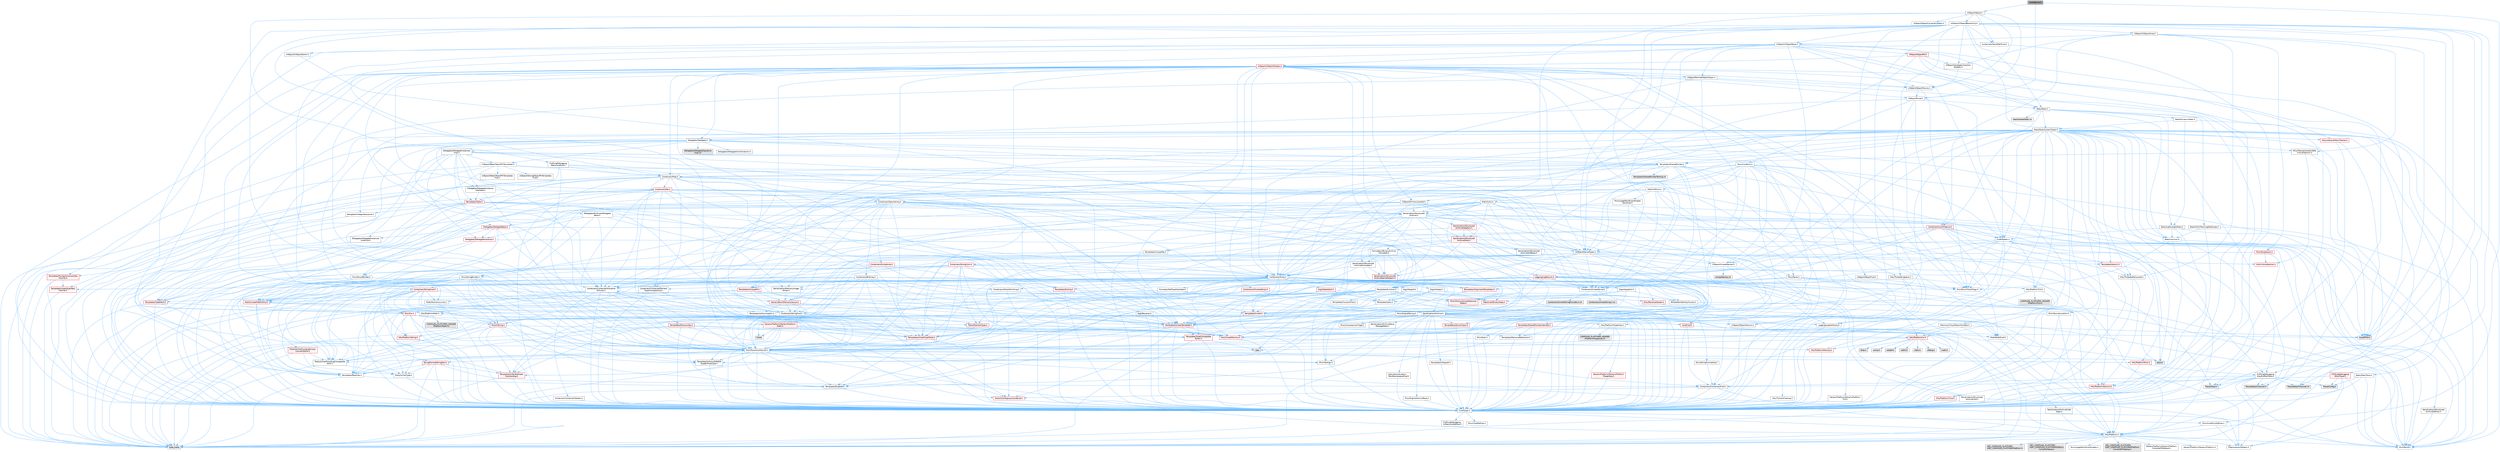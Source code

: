digraph "CoreNative.h"
{
 // INTERACTIVE_SVG=YES
 // LATEX_PDF_SIZE
  bgcolor="transparent";
  edge [fontname=Helvetica,fontsize=10,labelfontname=Helvetica,labelfontsize=10];
  node [fontname=Helvetica,fontsize=10,shape=box,height=0.2,width=0.4];
  Node1 [id="Node000001",label="CoreNative.h",height=0.2,width=0.4,color="gray40", fillcolor="grey60", style="filled", fontcolor="black",tooltip=" "];
  Node1 -> Node2 [id="edge1_Node000001_Node000002",color="steelblue1",style="solid",tooltip=" "];
  Node2 [id="Node000002",label="HAL/Platform.h",height=0.2,width=0.4,color="grey40", fillcolor="white", style="filled",URL="$d9/dd0/Platform_8h.html",tooltip=" "];
  Node2 -> Node3 [id="edge2_Node000002_Node000003",color="steelblue1",style="solid",tooltip=" "];
  Node3 [id="Node000003",label="Misc/Build.h",height=0.2,width=0.4,color="grey40", fillcolor="white", style="filled",URL="$d3/dbb/Build_8h.html",tooltip=" "];
  Node2 -> Node4 [id="edge3_Node000002_Node000004",color="steelblue1",style="solid",tooltip=" "];
  Node4 [id="Node000004",label="Misc/LargeWorldCoordinates.h",height=0.2,width=0.4,color="grey40", fillcolor="white", style="filled",URL="$d2/dcb/LargeWorldCoordinates_8h.html",tooltip=" "];
  Node2 -> Node5 [id="edge4_Node000002_Node000005",color="steelblue1",style="solid",tooltip=" "];
  Node5 [id="Node000005",label="type_traits",height=0.2,width=0.4,color="grey60", fillcolor="#E0E0E0", style="filled",tooltip=" "];
  Node2 -> Node6 [id="edge5_Node000002_Node000006",color="steelblue1",style="solid",tooltip=" "];
  Node6 [id="Node000006",label="PreprocessorHelpers.h",height=0.2,width=0.4,color="grey40", fillcolor="white", style="filled",URL="$db/ddb/PreprocessorHelpers_8h.html",tooltip=" "];
  Node2 -> Node7 [id="edge6_Node000002_Node000007",color="steelblue1",style="solid",tooltip=" "];
  Node7 [id="Node000007",label="UBT_COMPILED_PLATFORM\l/UBT_COMPILED_PLATFORMPlatform\lCompilerPreSetup.h",height=0.2,width=0.4,color="grey60", fillcolor="#E0E0E0", style="filled",tooltip=" "];
  Node2 -> Node8 [id="edge7_Node000002_Node000008",color="steelblue1",style="solid",tooltip=" "];
  Node8 [id="Node000008",label="GenericPlatform/GenericPlatform\lCompilerPreSetup.h",height=0.2,width=0.4,color="grey40", fillcolor="white", style="filled",URL="$d9/dc8/GenericPlatformCompilerPreSetup_8h.html",tooltip=" "];
  Node2 -> Node9 [id="edge8_Node000002_Node000009",color="steelblue1",style="solid",tooltip=" "];
  Node9 [id="Node000009",label="GenericPlatform/GenericPlatform.h",height=0.2,width=0.4,color="grey40", fillcolor="white", style="filled",URL="$d6/d84/GenericPlatform_8h.html",tooltip=" "];
  Node2 -> Node10 [id="edge9_Node000002_Node000010",color="steelblue1",style="solid",tooltip=" "];
  Node10 [id="Node000010",label="UBT_COMPILED_PLATFORM\l/UBT_COMPILED_PLATFORMPlatform.h",height=0.2,width=0.4,color="grey60", fillcolor="#E0E0E0", style="filled",tooltip=" "];
  Node2 -> Node11 [id="edge10_Node000002_Node000011",color="steelblue1",style="solid",tooltip=" "];
  Node11 [id="Node000011",label="UBT_COMPILED_PLATFORM\l/UBT_COMPILED_PLATFORMPlatform\lCompilerSetup.h",height=0.2,width=0.4,color="grey60", fillcolor="#E0E0E0", style="filled",tooltip=" "];
  Node1 -> Node12 [id="edge11_Node000001_Node000012",color="steelblue1",style="solid",tooltip=" "];
  Node12 [id="Node000012",label="UObject/Object.h",height=0.2,width=0.4,color="grey40", fillcolor="white", style="filled",URL="$db/dbf/Object_8h.html",tooltip=" "];
  Node12 -> Node13 [id="edge12_Node000012_Node000013",color="steelblue1",style="solid",tooltip=" "];
  Node13 [id="Node000013",label="UObject/Script.h",height=0.2,width=0.4,color="grey40", fillcolor="white", style="filled",URL="$de/dc6/Script_8h.html",tooltip=" "];
  Node13 -> Node14 [id="edge13_Node000013_Node000014",color="steelblue1",style="solid",tooltip=" "];
  Node14 [id="Node000014",label="Delegates/Delegate.h",height=0.2,width=0.4,color="grey40", fillcolor="white", style="filled",URL="$d4/d80/Delegate_8h.html",tooltip=" "];
  Node14 -> Node15 [id="edge14_Node000014_Node000015",color="steelblue1",style="solid",tooltip=" "];
  Node15 [id="Node000015",label="CoreTypes.h",height=0.2,width=0.4,color="grey40", fillcolor="white", style="filled",URL="$dc/dec/CoreTypes_8h.html",tooltip=" "];
  Node15 -> Node2 [id="edge15_Node000015_Node000002",color="steelblue1",style="solid",tooltip=" "];
  Node15 -> Node16 [id="edge16_Node000015_Node000016",color="steelblue1",style="solid",tooltip=" "];
  Node16 [id="Node000016",label="ProfilingDebugging\l/UMemoryDefines.h",height=0.2,width=0.4,color="grey40", fillcolor="white", style="filled",URL="$d2/da2/UMemoryDefines_8h.html",tooltip=" "];
  Node15 -> Node17 [id="edge17_Node000015_Node000017",color="steelblue1",style="solid",tooltip=" "];
  Node17 [id="Node000017",label="Misc/CoreMiscDefines.h",height=0.2,width=0.4,color="grey40", fillcolor="white", style="filled",URL="$da/d38/CoreMiscDefines_8h.html",tooltip=" "];
  Node17 -> Node2 [id="edge18_Node000017_Node000002",color="steelblue1",style="solid",tooltip=" "];
  Node17 -> Node6 [id="edge19_Node000017_Node000006",color="steelblue1",style="solid",tooltip=" "];
  Node15 -> Node18 [id="edge20_Node000015_Node000018",color="steelblue1",style="solid",tooltip=" "];
  Node18 [id="Node000018",label="Misc/CoreDefines.h",height=0.2,width=0.4,color="grey40", fillcolor="white", style="filled",URL="$d3/dd2/CoreDefines_8h.html",tooltip=" "];
  Node14 -> Node19 [id="edge21_Node000014_Node000019",color="steelblue1",style="solid",tooltip=" "];
  Node19 [id="Node000019",label="Misc/AssertionMacros.h",height=0.2,width=0.4,color="grey40", fillcolor="white", style="filled",URL="$d0/dfa/AssertionMacros_8h.html",tooltip=" "];
  Node19 -> Node15 [id="edge22_Node000019_Node000015",color="steelblue1",style="solid",tooltip=" "];
  Node19 -> Node2 [id="edge23_Node000019_Node000002",color="steelblue1",style="solid",tooltip=" "];
  Node19 -> Node20 [id="edge24_Node000019_Node000020",color="steelblue1",style="solid",tooltip=" "];
  Node20 [id="Node000020",label="HAL/PlatformMisc.h",height=0.2,width=0.4,color="red", fillcolor="#FFF0F0", style="filled",URL="$d0/df5/PlatformMisc_8h.html",tooltip=" "];
  Node20 -> Node15 [id="edge25_Node000020_Node000015",color="steelblue1",style="solid",tooltip=" "];
  Node20 -> Node48 [id="edge26_Node000020_Node000048",color="steelblue1",style="solid",tooltip=" "];
  Node48 [id="Node000048",label="ProfilingDebugging\l/CpuProfilerTrace.h",height=0.2,width=0.4,color="grey40", fillcolor="white", style="filled",URL="$da/dcb/CpuProfilerTrace_8h.html",tooltip=" "];
  Node48 -> Node15 [id="edge27_Node000048_Node000015",color="steelblue1",style="solid",tooltip=" "];
  Node48 -> Node28 [id="edge28_Node000048_Node000028",color="steelblue1",style="solid",tooltip=" "];
  Node28 [id="Node000028",label="Containers/ContainersFwd.h",height=0.2,width=0.4,color="grey40", fillcolor="white", style="filled",URL="$d4/d0a/ContainersFwd_8h.html",tooltip=" "];
  Node28 -> Node2 [id="edge29_Node000028_Node000002",color="steelblue1",style="solid",tooltip=" "];
  Node28 -> Node15 [id="edge30_Node000028_Node000015",color="steelblue1",style="solid",tooltip=" "];
  Node28 -> Node25 [id="edge31_Node000028_Node000025",color="steelblue1",style="solid",tooltip=" "];
  Node25 [id="Node000025",label="Traits/IsContiguousContainer.h",height=0.2,width=0.4,color="red", fillcolor="#FFF0F0", style="filled",URL="$d5/d3c/IsContiguousContainer_8h.html",tooltip=" "];
  Node25 -> Node15 [id="edge32_Node000025_Node000015",color="steelblue1",style="solid",tooltip=" "];
  Node48 -> Node49 [id="edge33_Node000048_Node000049",color="steelblue1",style="solid",tooltip=" "];
  Node49 [id="Node000049",label="HAL/PlatformAtomics.h",height=0.2,width=0.4,color="red", fillcolor="#FFF0F0", style="filled",URL="$d3/d36/PlatformAtomics_8h.html",tooltip=" "];
  Node49 -> Node15 [id="edge34_Node000049_Node000015",color="steelblue1",style="solid",tooltip=" "];
  Node48 -> Node6 [id="edge35_Node000048_Node000006",color="steelblue1",style="solid",tooltip=" "];
  Node48 -> Node3 [id="edge36_Node000048_Node000003",color="steelblue1",style="solid",tooltip=" "];
  Node48 -> Node52 [id="edge37_Node000048_Node000052",color="steelblue1",style="solid",tooltip=" "];
  Node52 [id="Node000052",label="Trace/Config.h",height=0.2,width=0.4,color="grey60", fillcolor="#E0E0E0", style="filled",tooltip=" "];
  Node48 -> Node53 [id="edge38_Node000048_Node000053",color="steelblue1",style="solid",tooltip=" "];
  Node53 [id="Node000053",label="Trace/Detail/Channel.h",height=0.2,width=0.4,color="grey60", fillcolor="#E0E0E0", style="filled",tooltip=" "];
  Node48 -> Node54 [id="edge39_Node000048_Node000054",color="steelblue1",style="solid",tooltip=" "];
  Node54 [id="Node000054",label="Trace/Detail/Channel.inl",height=0.2,width=0.4,color="grey60", fillcolor="#E0E0E0", style="filled",tooltip=" "];
  Node48 -> Node55 [id="edge40_Node000048_Node000055",color="steelblue1",style="solid",tooltip=" "];
  Node55 [id="Node000055",label="Trace/Trace.h",height=0.2,width=0.4,color="grey60", fillcolor="#E0E0E0", style="filled",tooltip=" "];
  Node19 -> Node6 [id="edge41_Node000019_Node000006",color="steelblue1",style="solid",tooltip=" "];
  Node19 -> Node56 [id="edge42_Node000019_Node000056",color="steelblue1",style="solid",tooltip=" "];
  Node56 [id="Node000056",label="Templates/EnableIf.h",height=0.2,width=0.4,color="grey40", fillcolor="white", style="filled",URL="$d7/d60/EnableIf_8h.html",tooltip=" "];
  Node56 -> Node15 [id="edge43_Node000056_Node000015",color="steelblue1",style="solid",tooltip=" "];
  Node19 -> Node57 [id="edge44_Node000019_Node000057",color="steelblue1",style="solid",tooltip=" "];
  Node57 [id="Node000057",label="Templates/IsArrayOrRefOf\lTypeByPredicate.h",height=0.2,width=0.4,color="grey40", fillcolor="white", style="filled",URL="$d6/da1/IsArrayOrRefOfTypeByPredicate_8h.html",tooltip=" "];
  Node57 -> Node15 [id="edge45_Node000057_Node000015",color="steelblue1",style="solid",tooltip=" "];
  Node19 -> Node58 [id="edge46_Node000019_Node000058",color="steelblue1",style="solid",tooltip=" "];
  Node58 [id="Node000058",label="Templates/IsValidVariadic\lFunctionArg.h",height=0.2,width=0.4,color="red", fillcolor="#FFF0F0", style="filled",URL="$d0/dc8/IsValidVariadicFunctionArg_8h.html",tooltip=" "];
  Node58 -> Node15 [id="edge47_Node000058_Node000015",color="steelblue1",style="solid",tooltip=" "];
  Node58 -> Node5 [id="edge48_Node000058_Node000005",color="steelblue1",style="solid",tooltip=" "];
  Node19 -> Node60 [id="edge49_Node000019_Node000060",color="steelblue1",style="solid",tooltip=" "];
  Node60 [id="Node000060",label="Traits/IsCharEncodingCompatible\lWith.h",height=0.2,width=0.4,color="grey40", fillcolor="white", style="filled",URL="$df/dd1/IsCharEncodingCompatibleWith_8h.html",tooltip=" "];
  Node60 -> Node5 [id="edge50_Node000060_Node000005",color="steelblue1",style="solid",tooltip=" "];
  Node60 -> Node61 [id="edge51_Node000060_Node000061",color="steelblue1",style="solid",tooltip=" "];
  Node61 [id="Node000061",label="Traits/IsCharType.h",height=0.2,width=0.4,color="grey40", fillcolor="white", style="filled",URL="$db/d51/IsCharType_8h.html",tooltip=" "];
  Node61 -> Node15 [id="edge52_Node000061_Node000015",color="steelblue1",style="solid",tooltip=" "];
  Node19 -> Node62 [id="edge53_Node000019_Node000062",color="steelblue1",style="solid",tooltip=" "];
  Node62 [id="Node000062",label="Misc/VarArgs.h",height=0.2,width=0.4,color="grey40", fillcolor="white", style="filled",URL="$d5/d6f/VarArgs_8h.html",tooltip=" "];
  Node62 -> Node15 [id="edge54_Node000062_Node000015",color="steelblue1",style="solid",tooltip=" "];
  Node19 -> Node63 [id="edge55_Node000019_Node000063",color="steelblue1",style="solid",tooltip=" "];
  Node63 [id="Node000063",label="String/FormatStringSan.h",height=0.2,width=0.4,color="red", fillcolor="#FFF0F0", style="filled",URL="$d3/d8b/FormatStringSan_8h.html",tooltip=" "];
  Node63 -> Node5 [id="edge56_Node000063_Node000005",color="steelblue1",style="solid",tooltip=" "];
  Node63 -> Node15 [id="edge57_Node000063_Node000015",color="steelblue1",style="solid",tooltip=" "];
  Node63 -> Node64 [id="edge58_Node000063_Node000064",color="steelblue1",style="solid",tooltip=" "];
  Node64 [id="Node000064",label="Templates/Requires.h",height=0.2,width=0.4,color="grey40", fillcolor="white", style="filled",URL="$dc/d96/Requires_8h.html",tooltip=" "];
  Node64 -> Node56 [id="edge59_Node000064_Node000056",color="steelblue1",style="solid",tooltip=" "];
  Node64 -> Node5 [id="edge60_Node000064_Node000005",color="steelblue1",style="solid",tooltip=" "];
  Node63 -> Node58 [id="edge61_Node000063_Node000058",color="steelblue1",style="solid",tooltip=" "];
  Node63 -> Node61 [id="edge62_Node000063_Node000061",color="steelblue1",style="solid",tooltip=" "];
  Node63 -> Node28 [id="edge63_Node000063_Node000028",color="steelblue1",style="solid",tooltip=" "];
  Node19 -> Node69 [id="edge64_Node000019_Node000069",color="steelblue1",style="solid",tooltip=" "];
  Node69 [id="Node000069",label="atomic",height=0.2,width=0.4,color="grey60", fillcolor="#E0E0E0", style="filled",tooltip=" "];
  Node14 -> Node70 [id="edge65_Node000014_Node000070",color="steelblue1",style="solid",tooltip=" "];
  Node70 [id="Node000070",label="UObject/NameTypes.h",height=0.2,width=0.4,color="grey40", fillcolor="white", style="filled",URL="$d6/d35/NameTypes_8h.html",tooltip=" "];
  Node70 -> Node15 [id="edge66_Node000070_Node000015",color="steelblue1",style="solid",tooltip=" "];
  Node70 -> Node19 [id="edge67_Node000070_Node000019",color="steelblue1",style="solid",tooltip=" "];
  Node70 -> Node71 [id="edge68_Node000070_Node000071",color="steelblue1",style="solid",tooltip=" "];
  Node71 [id="Node000071",label="HAL/UnrealMemory.h",height=0.2,width=0.4,color="red", fillcolor="#FFF0F0", style="filled",URL="$d9/d96/UnrealMemory_8h.html",tooltip=" "];
  Node71 -> Node15 [id="edge69_Node000071_Node000015",color="steelblue1",style="solid",tooltip=" "];
  Node71 -> Node88 [id="edge70_Node000071_Node000088",color="steelblue1",style="solid",tooltip=" "];
  Node88 [id="Node000088",label="HAL/PlatformMemory.h",height=0.2,width=0.4,color="red", fillcolor="#FFF0F0", style="filled",URL="$de/d68/PlatformMemory_8h.html",tooltip=" "];
  Node88 -> Node15 [id="edge71_Node000088_Node000015",color="steelblue1",style="solid",tooltip=" "];
  Node70 -> Node92 [id="edge72_Node000070_Node000092",color="steelblue1",style="solid",tooltip=" "];
  Node92 [id="Node000092",label="Templates/UnrealTypeTraits.h",height=0.2,width=0.4,color="red", fillcolor="#FFF0F0", style="filled",URL="$d2/d2d/UnrealTypeTraits_8h.html",tooltip=" "];
  Node92 -> Node15 [id="edge73_Node000092_Node000015",color="steelblue1",style="solid",tooltip=" "];
  Node92 -> Node19 [id="edge74_Node000092_Node000019",color="steelblue1",style="solid",tooltip=" "];
  Node92 -> Node56 [id="edge75_Node000092_Node000056",color="steelblue1",style="solid",tooltip=" "];
  Node70 -> Node97 [id="edge76_Node000070_Node000097",color="steelblue1",style="solid",tooltip=" "];
  Node97 [id="Node000097",label="Templates/UnrealTemplate.h",height=0.2,width=0.4,color="red", fillcolor="#FFF0F0", style="filled",URL="$d4/d24/UnrealTemplate_8h.html",tooltip=" "];
  Node97 -> Node15 [id="edge77_Node000097_Node000015",color="steelblue1",style="solid",tooltip=" "];
  Node97 -> Node71 [id="edge78_Node000097_Node000071",color="steelblue1",style="solid",tooltip=" "];
  Node97 -> Node92 [id="edge79_Node000097_Node000092",color="steelblue1",style="solid",tooltip=" "];
  Node97 -> Node100 [id="edge80_Node000097_Node000100",color="steelblue1",style="solid",tooltip=" "];
  Node100 [id="Node000100",label="Templates/RemoveReference.h",height=0.2,width=0.4,color="grey40", fillcolor="white", style="filled",URL="$da/dbe/RemoveReference_8h.html",tooltip=" "];
  Node100 -> Node15 [id="edge81_Node000100_Node000015",color="steelblue1",style="solid",tooltip=" "];
  Node97 -> Node64 [id="edge82_Node000097_Node000064",color="steelblue1",style="solid",tooltip=" "];
  Node97 -> Node101 [id="edge83_Node000097_Node000101",color="steelblue1",style="solid",tooltip=" "];
  Node101 [id="Node000101",label="Templates/TypeCompatible\lBytes.h",height=0.2,width=0.4,color="red", fillcolor="#FFF0F0", style="filled",URL="$df/d0a/TypeCompatibleBytes_8h.html",tooltip=" "];
  Node101 -> Node15 [id="edge84_Node000101_Node000015",color="steelblue1",style="solid",tooltip=" "];
  Node101 -> Node33 [id="edge85_Node000101_Node000033",color="steelblue1",style="solid",tooltip=" "];
  Node33 [id="Node000033",label="new",height=0.2,width=0.4,color="grey60", fillcolor="#E0E0E0", style="filled",tooltip=" "];
  Node101 -> Node5 [id="edge86_Node000101_Node000005",color="steelblue1",style="solid",tooltip=" "];
  Node97 -> Node25 [id="edge87_Node000097_Node000025",color="steelblue1",style="solid",tooltip=" "];
  Node97 -> Node5 [id="edge88_Node000097_Node000005",color="steelblue1",style="solid",tooltip=" "];
  Node70 -> Node103 [id="edge89_Node000070_Node000103",color="steelblue1",style="solid",tooltip=" "];
  Node103 [id="Node000103",label="Containers/UnrealString.h",height=0.2,width=0.4,color="grey40", fillcolor="white", style="filled",URL="$d5/dba/UnrealString_8h.html",tooltip=" "];
  Node103 -> Node104 [id="edge90_Node000103_Node000104",color="steelblue1",style="solid",tooltip=" "];
  Node104 [id="Node000104",label="Containers/UnrealStringIncludes.h.inl",height=0.2,width=0.4,color="grey60", fillcolor="#E0E0E0", style="filled",tooltip=" "];
  Node103 -> Node105 [id="edge91_Node000103_Node000105",color="steelblue1",style="solid",tooltip=" "];
  Node105 [id="Node000105",label="Containers/UnrealString.h.inl",height=0.2,width=0.4,color="grey60", fillcolor="#E0E0E0", style="filled",tooltip=" "];
  Node103 -> Node106 [id="edge92_Node000103_Node000106",color="steelblue1",style="solid",tooltip=" "];
  Node106 [id="Node000106",label="Misc/StringFormatArg.h",height=0.2,width=0.4,color="grey40", fillcolor="white", style="filled",URL="$d2/d16/StringFormatArg_8h.html",tooltip=" "];
  Node106 -> Node28 [id="edge93_Node000106_Node000028",color="steelblue1",style="solid",tooltip=" "];
  Node70 -> Node107 [id="edge94_Node000070_Node000107",color="steelblue1",style="solid",tooltip=" "];
  Node107 [id="Node000107",label="HAL/CriticalSection.h",height=0.2,width=0.4,color="red", fillcolor="#FFF0F0", style="filled",URL="$d6/d90/CriticalSection_8h.html",tooltip=" "];
  Node70 -> Node110 [id="edge95_Node000070_Node000110",color="steelblue1",style="solid",tooltip=" "];
  Node110 [id="Node000110",label="Containers/StringConv.h",height=0.2,width=0.4,color="red", fillcolor="#FFF0F0", style="filled",URL="$d3/ddf/StringConv_8h.html",tooltip=" "];
  Node110 -> Node15 [id="edge96_Node000110_Node000015",color="steelblue1",style="solid",tooltip=" "];
  Node110 -> Node19 [id="edge97_Node000110_Node000019",color="steelblue1",style="solid",tooltip=" "];
  Node110 -> Node111 [id="edge98_Node000110_Node000111",color="steelblue1",style="solid",tooltip=" "];
  Node111 [id="Node000111",label="Containers/ContainerAllocation\lPolicies.h",height=0.2,width=0.4,color="grey40", fillcolor="white", style="filled",URL="$d7/dff/ContainerAllocationPolicies_8h.html",tooltip=" "];
  Node111 -> Node15 [id="edge99_Node000111_Node000015",color="steelblue1",style="solid",tooltip=" "];
  Node111 -> Node112 [id="edge100_Node000111_Node000112",color="steelblue1",style="solid",tooltip=" "];
  Node112 [id="Node000112",label="Containers/ContainerHelpers.h",height=0.2,width=0.4,color="grey40", fillcolor="white", style="filled",URL="$d7/d33/ContainerHelpers_8h.html",tooltip=" "];
  Node112 -> Node15 [id="edge101_Node000112_Node000015",color="steelblue1",style="solid",tooltip=" "];
  Node111 -> Node111 [id="edge102_Node000111_Node000111",color="steelblue1",style="solid",tooltip=" "];
  Node111 -> Node113 [id="edge103_Node000111_Node000113",color="steelblue1",style="solid",tooltip=" "];
  Node113 [id="Node000113",label="HAL/PlatformMath.h",height=0.2,width=0.4,color="grey40", fillcolor="white", style="filled",URL="$dc/d53/PlatformMath_8h.html",tooltip=" "];
  Node113 -> Node15 [id="edge104_Node000113_Node000015",color="steelblue1",style="solid",tooltip=" "];
  Node113 -> Node114 [id="edge105_Node000113_Node000114",color="steelblue1",style="solid",tooltip=" "];
  Node114 [id="Node000114",label="GenericPlatform/GenericPlatform\lMath.h",height=0.2,width=0.4,color="red", fillcolor="#FFF0F0", style="filled",URL="$d5/d79/GenericPlatformMath_8h.html",tooltip=" "];
  Node114 -> Node15 [id="edge106_Node000114_Node000015",color="steelblue1",style="solid",tooltip=" "];
  Node114 -> Node28 [id="edge107_Node000114_Node000028",color="steelblue1",style="solid",tooltip=" "];
  Node114 -> Node32 [id="edge108_Node000114_Node000032",color="steelblue1",style="solid",tooltip=" "];
  Node32 [id="Node000032",label="HAL/PlatformCrt.h",height=0.2,width=0.4,color="red", fillcolor="#FFF0F0", style="filled",URL="$d8/d75/PlatformCrt_8h.html",tooltip=" "];
  Node32 -> Node33 [id="edge109_Node000032_Node000033",color="steelblue1",style="solid",tooltip=" "];
  Node32 -> Node34 [id="edge110_Node000032_Node000034",color="steelblue1",style="solid",tooltip=" "];
  Node34 [id="Node000034",label="wchar.h",height=0.2,width=0.4,color="grey60", fillcolor="#E0E0E0", style="filled",tooltip=" "];
  Node32 -> Node35 [id="edge111_Node000032_Node000035",color="steelblue1",style="solid",tooltip=" "];
  Node35 [id="Node000035",label="stddef.h",height=0.2,width=0.4,color="grey60", fillcolor="#E0E0E0", style="filled",tooltip=" "];
  Node32 -> Node36 [id="edge112_Node000032_Node000036",color="steelblue1",style="solid",tooltip=" "];
  Node36 [id="Node000036",label="stdlib.h",height=0.2,width=0.4,color="grey60", fillcolor="#E0E0E0", style="filled",tooltip=" "];
  Node32 -> Node37 [id="edge113_Node000032_Node000037",color="steelblue1",style="solid",tooltip=" "];
  Node37 [id="Node000037",label="stdio.h",height=0.2,width=0.4,color="grey60", fillcolor="#E0E0E0", style="filled",tooltip=" "];
  Node32 -> Node38 [id="edge114_Node000032_Node000038",color="steelblue1",style="solid",tooltip=" "];
  Node38 [id="Node000038",label="stdarg.h",height=0.2,width=0.4,color="grey60", fillcolor="#E0E0E0", style="filled",tooltip=" "];
  Node32 -> Node39 [id="edge115_Node000032_Node000039",color="steelblue1",style="solid",tooltip=" "];
  Node39 [id="Node000039",label="math.h",height=0.2,width=0.4,color="grey60", fillcolor="#E0E0E0", style="filled",tooltip=" "];
  Node32 -> Node40 [id="edge116_Node000032_Node000040",color="steelblue1",style="solid",tooltip=" "];
  Node40 [id="Node000040",label="float.h",height=0.2,width=0.4,color="grey60", fillcolor="#E0E0E0", style="filled",tooltip=" "];
  Node114 -> Node92 [id="edge117_Node000114_Node000092",color="steelblue1",style="solid",tooltip=" "];
  Node114 -> Node64 [id="edge118_Node000114_Node000064",color="steelblue1",style="solid",tooltip=" "];
  Node114 -> Node101 [id="edge119_Node000114_Node000101",color="steelblue1",style="solid",tooltip=" "];
  Node114 -> Node119 [id="edge120_Node000114_Node000119",color="steelblue1",style="solid",tooltip=" "];
  Node119 [id="Node000119",label="limits",height=0.2,width=0.4,color="grey60", fillcolor="#E0E0E0", style="filled",tooltip=" "];
  Node114 -> Node5 [id="edge121_Node000114_Node000005",color="steelblue1",style="solid",tooltip=" "];
  Node113 -> Node120 [id="edge122_Node000113_Node000120",color="steelblue1",style="solid",tooltip=" "];
  Node120 [id="Node000120",label="COMPILED_PLATFORM_HEADER\l(PlatformMath.h)",height=0.2,width=0.4,color="grey60", fillcolor="#E0E0E0", style="filled",tooltip=" "];
  Node111 -> Node71 [id="edge123_Node000111_Node000071",color="steelblue1",style="solid",tooltip=" "];
  Node111 -> Node42 [id="edge124_Node000111_Node000042",color="steelblue1",style="solid",tooltip=" "];
  Node42 [id="Node000042",label="Math/NumericLimits.h",height=0.2,width=0.4,color="grey40", fillcolor="white", style="filled",URL="$df/d1b/NumericLimits_8h.html",tooltip=" "];
  Node42 -> Node15 [id="edge125_Node000042_Node000015",color="steelblue1",style="solid",tooltip=" "];
  Node111 -> Node19 [id="edge126_Node000111_Node000019",color="steelblue1",style="solid",tooltip=" "];
  Node111 -> Node121 [id="edge127_Node000111_Node000121",color="steelblue1",style="solid",tooltip=" "];
  Node121 [id="Node000121",label="Templates/IsPolymorphic.h",height=0.2,width=0.4,color="grey40", fillcolor="white", style="filled",URL="$dc/d20/IsPolymorphic_8h.html",tooltip=" "];
  Node111 -> Node122 [id="edge128_Node000111_Node000122",color="steelblue1",style="solid",tooltip=" "];
  Node122 [id="Node000122",label="Templates/MemoryOps.h",height=0.2,width=0.4,color="red", fillcolor="#FFF0F0", style="filled",URL="$db/dea/MemoryOps_8h.html",tooltip=" "];
  Node122 -> Node15 [id="edge129_Node000122_Node000015",color="steelblue1",style="solid",tooltip=" "];
  Node122 -> Node71 [id="edge130_Node000122_Node000071",color="steelblue1",style="solid",tooltip=" "];
  Node122 -> Node64 [id="edge131_Node000122_Node000064",color="steelblue1",style="solid",tooltip=" "];
  Node122 -> Node92 [id="edge132_Node000122_Node000092",color="steelblue1",style="solid",tooltip=" "];
  Node122 -> Node33 [id="edge133_Node000122_Node000033",color="steelblue1",style="solid",tooltip=" "];
  Node122 -> Node5 [id="edge134_Node000122_Node000005",color="steelblue1",style="solid",tooltip=" "];
  Node111 -> Node101 [id="edge135_Node000111_Node000101",color="steelblue1",style="solid",tooltip=" "];
  Node111 -> Node5 [id="edge136_Node000111_Node000005",color="steelblue1",style="solid",tooltip=" "];
  Node110 -> Node123 [id="edge137_Node000110_Node000123",color="steelblue1",style="solid",tooltip=" "];
  Node123 [id="Node000123",label="Containers/Array.h",height=0.2,width=0.4,color="grey40", fillcolor="white", style="filled",URL="$df/dd0/Array_8h.html",tooltip=" "];
  Node123 -> Node15 [id="edge138_Node000123_Node000015",color="steelblue1",style="solid",tooltip=" "];
  Node123 -> Node19 [id="edge139_Node000123_Node000019",color="steelblue1",style="solid",tooltip=" "];
  Node123 -> Node124 [id="edge140_Node000123_Node000124",color="steelblue1",style="solid",tooltip=" "];
  Node124 [id="Node000124",label="Misc/IntrusiveUnsetOptional\lState.h",height=0.2,width=0.4,color="red", fillcolor="#FFF0F0", style="filled",URL="$d2/d0a/IntrusiveUnsetOptionalState_8h.html",tooltip=" "];
  Node123 -> Node126 [id="edge141_Node000123_Node000126",color="steelblue1",style="solid",tooltip=" "];
  Node126 [id="Node000126",label="Misc/ReverseIterate.h",height=0.2,width=0.4,color="red", fillcolor="#FFF0F0", style="filled",URL="$db/de3/ReverseIterate_8h.html",tooltip=" "];
  Node126 -> Node2 [id="edge142_Node000126_Node000002",color="steelblue1",style="solid",tooltip=" "];
  Node123 -> Node71 [id="edge143_Node000123_Node000071",color="steelblue1",style="solid",tooltip=" "];
  Node123 -> Node92 [id="edge144_Node000123_Node000092",color="steelblue1",style="solid",tooltip=" "];
  Node123 -> Node97 [id="edge145_Node000123_Node000097",color="steelblue1",style="solid",tooltip=" "];
  Node123 -> Node128 [id="edge146_Node000123_Node000128",color="steelblue1",style="solid",tooltip=" "];
  Node128 [id="Node000128",label="Containers/AllowShrinking.h",height=0.2,width=0.4,color="grey40", fillcolor="white", style="filled",URL="$d7/d1a/AllowShrinking_8h.html",tooltip=" "];
  Node128 -> Node15 [id="edge147_Node000128_Node000015",color="steelblue1",style="solid",tooltip=" "];
  Node123 -> Node111 [id="edge148_Node000123_Node000111",color="steelblue1",style="solid",tooltip=" "];
  Node123 -> Node129 [id="edge149_Node000123_Node000129",color="steelblue1",style="solid",tooltip=" "];
  Node129 [id="Node000129",label="Containers/ContainerElement\lTypeCompatibility.h",height=0.2,width=0.4,color="grey40", fillcolor="white", style="filled",URL="$df/ddf/ContainerElementTypeCompatibility_8h.html",tooltip=" "];
  Node129 -> Node15 [id="edge150_Node000129_Node000015",color="steelblue1",style="solid",tooltip=" "];
  Node129 -> Node92 [id="edge151_Node000129_Node000092",color="steelblue1",style="solid",tooltip=" "];
  Node123 -> Node130 [id="edge152_Node000123_Node000130",color="steelblue1",style="solid",tooltip=" "];
  Node130 [id="Node000130",label="Serialization/Archive.h",height=0.2,width=0.4,color="grey40", fillcolor="white", style="filled",URL="$d7/d3b/Archive_8h.html",tooltip=" "];
  Node130 -> Node27 [id="edge153_Node000130_Node000027",color="steelblue1",style="solid",tooltip=" "];
  Node27 [id="Node000027",label="CoreFwd.h",height=0.2,width=0.4,color="red", fillcolor="#FFF0F0", style="filled",URL="$d1/d1e/CoreFwd_8h.html",tooltip=" "];
  Node27 -> Node15 [id="edge154_Node000027_Node000015",color="steelblue1",style="solid",tooltip=" "];
  Node27 -> Node28 [id="edge155_Node000027_Node000028",color="steelblue1",style="solid",tooltip=" "];
  Node27 -> Node29 [id="edge156_Node000027_Node000029",color="steelblue1",style="solid",tooltip=" "];
  Node29 [id="Node000029",label="Math/MathFwd.h",height=0.2,width=0.4,color="grey40", fillcolor="white", style="filled",URL="$d2/d10/MathFwd_8h.html",tooltip=" "];
  Node29 -> Node2 [id="edge157_Node000029_Node000002",color="steelblue1",style="solid",tooltip=" "];
  Node130 -> Node15 [id="edge158_Node000130_Node000015",color="steelblue1",style="solid",tooltip=" "];
  Node130 -> Node131 [id="edge159_Node000130_Node000131",color="steelblue1",style="solid",tooltip=" "];
  Node131 [id="Node000131",label="HAL/PlatformProperties.h",height=0.2,width=0.4,color="grey40", fillcolor="white", style="filled",URL="$d9/db0/PlatformProperties_8h.html",tooltip=" "];
  Node131 -> Node15 [id="edge160_Node000131_Node000015",color="steelblue1",style="solid",tooltip=" "];
  Node131 -> Node132 [id="edge161_Node000131_Node000132",color="steelblue1",style="solid",tooltip=" "];
  Node132 [id="Node000132",label="GenericPlatform/GenericPlatform\lProperties.h",height=0.2,width=0.4,color="red", fillcolor="#FFF0F0", style="filled",URL="$d2/dcd/GenericPlatformProperties_8h.html",tooltip=" "];
  Node132 -> Node15 [id="edge162_Node000132_Node000015",color="steelblue1",style="solid",tooltip=" "];
  Node131 -> Node133 [id="edge163_Node000131_Node000133",color="steelblue1",style="solid",tooltip=" "];
  Node133 [id="Node000133",label="COMPILED_PLATFORM_HEADER\l(PlatformProperties.h)",height=0.2,width=0.4,color="grey60", fillcolor="#E0E0E0", style="filled",tooltip=" "];
  Node130 -> Node134 [id="edge164_Node000130_Node000134",color="steelblue1",style="solid",tooltip=" "];
  Node134 [id="Node000134",label="Internationalization\l/TextNamespaceFwd.h",height=0.2,width=0.4,color="grey40", fillcolor="white", style="filled",URL="$d8/d97/TextNamespaceFwd_8h.html",tooltip=" "];
  Node134 -> Node15 [id="edge165_Node000134_Node000015",color="steelblue1",style="solid",tooltip=" "];
  Node130 -> Node29 [id="edge166_Node000130_Node000029",color="steelblue1",style="solid",tooltip=" "];
  Node130 -> Node19 [id="edge167_Node000130_Node000019",color="steelblue1",style="solid",tooltip=" "];
  Node130 -> Node3 [id="edge168_Node000130_Node000003",color="steelblue1",style="solid",tooltip=" "];
  Node130 -> Node43 [id="edge169_Node000130_Node000043",color="steelblue1",style="solid",tooltip=" "];
  Node43 [id="Node000043",label="Misc/CompressionFlags.h",height=0.2,width=0.4,color="grey40", fillcolor="white", style="filled",URL="$d9/d76/CompressionFlags_8h.html",tooltip=" "];
  Node130 -> Node135 [id="edge170_Node000130_Node000135",color="steelblue1",style="solid",tooltip=" "];
  Node135 [id="Node000135",label="Misc/EngineVersionBase.h",height=0.2,width=0.4,color="grey40", fillcolor="white", style="filled",URL="$d5/d2b/EngineVersionBase_8h.html",tooltip=" "];
  Node135 -> Node15 [id="edge171_Node000135_Node000015",color="steelblue1",style="solid",tooltip=" "];
  Node130 -> Node62 [id="edge172_Node000130_Node000062",color="steelblue1",style="solid",tooltip=" "];
  Node130 -> Node136 [id="edge173_Node000130_Node000136",color="steelblue1",style="solid",tooltip=" "];
  Node136 [id="Node000136",label="Serialization/ArchiveCook\lData.h",height=0.2,width=0.4,color="grey40", fillcolor="white", style="filled",URL="$dc/db6/ArchiveCookData_8h.html",tooltip=" "];
  Node136 -> Node2 [id="edge174_Node000136_Node000002",color="steelblue1",style="solid",tooltip=" "];
  Node130 -> Node137 [id="edge175_Node000130_Node000137",color="steelblue1",style="solid",tooltip=" "];
  Node137 [id="Node000137",label="Serialization/ArchiveSave\lPackageData.h",height=0.2,width=0.4,color="grey40", fillcolor="white", style="filled",URL="$d1/d37/ArchiveSavePackageData_8h.html",tooltip=" "];
  Node130 -> Node56 [id="edge176_Node000130_Node000056",color="steelblue1",style="solid",tooltip=" "];
  Node130 -> Node57 [id="edge177_Node000130_Node000057",color="steelblue1",style="solid",tooltip=" "];
  Node130 -> Node138 [id="edge178_Node000130_Node000138",color="steelblue1",style="solid",tooltip=" "];
  Node138 [id="Node000138",label="Templates/IsEnumClass.h",height=0.2,width=0.4,color="red", fillcolor="#FFF0F0", style="filled",URL="$d7/d15/IsEnumClass_8h.html",tooltip=" "];
  Node138 -> Node15 [id="edge179_Node000138_Node000015",color="steelblue1",style="solid",tooltip=" "];
  Node130 -> Node118 [id="edge180_Node000130_Node000118",color="steelblue1",style="solid",tooltip=" "];
  Node118 [id="Node000118",label="Templates/IsSigned.h",height=0.2,width=0.4,color="grey40", fillcolor="white", style="filled",URL="$d8/dd8/IsSigned_8h.html",tooltip=" "];
  Node118 -> Node15 [id="edge181_Node000118_Node000015",color="steelblue1",style="solid",tooltip=" "];
  Node130 -> Node58 [id="edge182_Node000130_Node000058",color="steelblue1",style="solid",tooltip=" "];
  Node130 -> Node97 [id="edge183_Node000130_Node000097",color="steelblue1",style="solid",tooltip=" "];
  Node130 -> Node60 [id="edge184_Node000130_Node000060",color="steelblue1",style="solid",tooltip=" "];
  Node130 -> Node139 [id="edge185_Node000130_Node000139",color="steelblue1",style="solid",tooltip=" "];
  Node139 [id="Node000139",label="UObject/ObjectVersion.h",height=0.2,width=0.4,color="grey40", fillcolor="white", style="filled",URL="$da/d63/ObjectVersion_8h.html",tooltip=" "];
  Node139 -> Node15 [id="edge186_Node000139_Node000015",color="steelblue1",style="solid",tooltip=" "];
  Node123 -> Node140 [id="edge187_Node000123_Node000140",color="steelblue1",style="solid",tooltip=" "];
  Node140 [id="Node000140",label="Serialization/MemoryImage\lWriter.h",height=0.2,width=0.4,color="grey40", fillcolor="white", style="filled",URL="$d0/d08/MemoryImageWriter_8h.html",tooltip=" "];
  Node140 -> Node15 [id="edge188_Node000140_Node000015",color="steelblue1",style="solid",tooltip=" "];
  Node140 -> Node141 [id="edge189_Node000140_Node000141",color="steelblue1",style="solid",tooltip=" "];
  Node141 [id="Node000141",label="Serialization/MemoryLayout.h",height=0.2,width=0.4,color="red", fillcolor="#FFF0F0", style="filled",URL="$d7/d66/MemoryLayout_8h.html",tooltip=" "];
  Node141 -> Node22 [id="edge190_Node000141_Node000022",color="steelblue1",style="solid",tooltip=" "];
  Node22 [id="Node000022",label="Containers/StringFwd.h",height=0.2,width=0.4,color="grey40", fillcolor="white", style="filled",URL="$df/d37/StringFwd_8h.html",tooltip=" "];
  Node22 -> Node15 [id="edge191_Node000022_Node000015",color="steelblue1",style="solid",tooltip=" "];
  Node22 -> Node23 [id="edge192_Node000022_Node000023",color="steelblue1",style="solid",tooltip=" "];
  Node23 [id="Node000023",label="Traits/ElementType.h",height=0.2,width=0.4,color="red", fillcolor="#FFF0F0", style="filled",URL="$d5/d4f/ElementType_8h.html",tooltip=" "];
  Node23 -> Node2 [id="edge193_Node000023_Node000002",color="steelblue1",style="solid",tooltip=" "];
  Node23 -> Node5 [id="edge194_Node000023_Node000005",color="steelblue1",style="solid",tooltip=" "];
  Node22 -> Node25 [id="edge195_Node000022_Node000025",color="steelblue1",style="solid",tooltip=" "];
  Node141 -> Node71 [id="edge196_Node000141_Node000071",color="steelblue1",style="solid",tooltip=" "];
  Node141 -> Node56 [id="edge197_Node000141_Node000056",color="steelblue1",style="solid",tooltip=" "];
  Node141 -> Node121 [id="edge198_Node000141_Node000121",color="steelblue1",style="solid",tooltip=" "];
  Node141 -> Node97 [id="edge199_Node000141_Node000097",color="steelblue1",style="solid",tooltip=" "];
  Node123 -> Node154 [id="edge200_Node000123_Node000154",color="steelblue1",style="solid",tooltip=" "];
  Node154 [id="Node000154",label="Algo/Heapify.h",height=0.2,width=0.4,color="grey40", fillcolor="white", style="filled",URL="$d0/d2a/Heapify_8h.html",tooltip=" "];
  Node154 -> Node155 [id="edge201_Node000154_Node000155",color="steelblue1",style="solid",tooltip=" "];
  Node155 [id="Node000155",label="Algo/Impl/BinaryHeap.h",height=0.2,width=0.4,color="red", fillcolor="#FFF0F0", style="filled",URL="$d7/da3/Algo_2Impl_2BinaryHeap_8h.html",tooltip=" "];
  Node155 -> Node156 [id="edge202_Node000155_Node000156",color="steelblue1",style="solid",tooltip=" "];
  Node156 [id="Node000156",label="Templates/Invoke.h",height=0.2,width=0.4,color="red", fillcolor="#FFF0F0", style="filled",URL="$d7/deb/Invoke_8h.html",tooltip=" "];
  Node156 -> Node15 [id="edge203_Node000156_Node000015",color="steelblue1",style="solid",tooltip=" "];
  Node156 -> Node97 [id="edge204_Node000156_Node000097",color="steelblue1",style="solid",tooltip=" "];
  Node156 -> Node5 [id="edge205_Node000156_Node000005",color="steelblue1",style="solid",tooltip=" "];
  Node155 -> Node5 [id="edge206_Node000155_Node000005",color="steelblue1",style="solid",tooltip=" "];
  Node154 -> Node160 [id="edge207_Node000154_Node000160",color="steelblue1",style="solid",tooltip=" "];
  Node160 [id="Node000160",label="Templates/IdentityFunctor.h",height=0.2,width=0.4,color="grey40", fillcolor="white", style="filled",URL="$d7/d2e/IdentityFunctor_8h.html",tooltip=" "];
  Node160 -> Node2 [id="edge208_Node000160_Node000002",color="steelblue1",style="solid",tooltip=" "];
  Node154 -> Node156 [id="edge209_Node000154_Node000156",color="steelblue1",style="solid",tooltip=" "];
  Node154 -> Node161 [id="edge210_Node000154_Node000161",color="steelblue1",style="solid",tooltip=" "];
  Node161 [id="Node000161",label="Templates/Less.h",height=0.2,width=0.4,color="grey40", fillcolor="white", style="filled",URL="$de/dc8/Less_8h.html",tooltip=" "];
  Node161 -> Node15 [id="edge211_Node000161_Node000015",color="steelblue1",style="solid",tooltip=" "];
  Node161 -> Node97 [id="edge212_Node000161_Node000097",color="steelblue1",style="solid",tooltip=" "];
  Node154 -> Node97 [id="edge213_Node000154_Node000097",color="steelblue1",style="solid",tooltip=" "];
  Node123 -> Node162 [id="edge214_Node000123_Node000162",color="steelblue1",style="solid",tooltip=" "];
  Node162 [id="Node000162",label="Algo/HeapSort.h",height=0.2,width=0.4,color="grey40", fillcolor="white", style="filled",URL="$d3/d92/HeapSort_8h.html",tooltip=" "];
  Node162 -> Node155 [id="edge215_Node000162_Node000155",color="steelblue1",style="solid",tooltip=" "];
  Node162 -> Node160 [id="edge216_Node000162_Node000160",color="steelblue1",style="solid",tooltip=" "];
  Node162 -> Node161 [id="edge217_Node000162_Node000161",color="steelblue1",style="solid",tooltip=" "];
  Node162 -> Node97 [id="edge218_Node000162_Node000097",color="steelblue1",style="solid",tooltip=" "];
  Node123 -> Node163 [id="edge219_Node000123_Node000163",color="steelblue1",style="solid",tooltip=" "];
  Node163 [id="Node000163",label="Algo/IsHeap.h",height=0.2,width=0.4,color="grey40", fillcolor="white", style="filled",URL="$de/d32/IsHeap_8h.html",tooltip=" "];
  Node163 -> Node155 [id="edge220_Node000163_Node000155",color="steelblue1",style="solid",tooltip=" "];
  Node163 -> Node160 [id="edge221_Node000163_Node000160",color="steelblue1",style="solid",tooltip=" "];
  Node163 -> Node156 [id="edge222_Node000163_Node000156",color="steelblue1",style="solid",tooltip=" "];
  Node163 -> Node161 [id="edge223_Node000163_Node000161",color="steelblue1",style="solid",tooltip=" "];
  Node163 -> Node97 [id="edge224_Node000163_Node000097",color="steelblue1",style="solid",tooltip=" "];
  Node123 -> Node155 [id="edge225_Node000123_Node000155",color="steelblue1",style="solid",tooltip=" "];
  Node123 -> Node164 [id="edge226_Node000123_Node000164",color="steelblue1",style="solid",tooltip=" "];
  Node164 [id="Node000164",label="Algo/StableSort.h",height=0.2,width=0.4,color="red", fillcolor="#FFF0F0", style="filled",URL="$d7/d3c/StableSort_8h.html",tooltip=" "];
  Node164 -> Node160 [id="edge227_Node000164_Node000160",color="steelblue1",style="solid",tooltip=" "];
  Node164 -> Node156 [id="edge228_Node000164_Node000156",color="steelblue1",style="solid",tooltip=" "];
  Node164 -> Node161 [id="edge229_Node000164_Node000161",color="steelblue1",style="solid",tooltip=" "];
  Node164 -> Node97 [id="edge230_Node000164_Node000097",color="steelblue1",style="solid",tooltip=" "];
  Node123 -> Node167 [id="edge231_Node000123_Node000167",color="steelblue1",style="solid",tooltip=" "];
  Node167 [id="Node000167",label="Concepts/GetTypeHashable.h",height=0.2,width=0.4,color="grey40", fillcolor="white", style="filled",URL="$d3/da2/GetTypeHashable_8h.html",tooltip=" "];
  Node167 -> Node15 [id="edge232_Node000167_Node000015",color="steelblue1",style="solid",tooltip=" "];
  Node167 -> Node145 [id="edge233_Node000167_Node000145",color="steelblue1",style="solid",tooltip=" "];
  Node145 [id="Node000145",label="Templates/TypeHash.h",height=0.2,width=0.4,color="red", fillcolor="#FFF0F0", style="filled",URL="$d1/d62/TypeHash_8h.html",tooltip=" "];
  Node145 -> Node15 [id="edge234_Node000145_Node000015",color="steelblue1",style="solid",tooltip=" "];
  Node145 -> Node64 [id="edge235_Node000145_Node000064",color="steelblue1",style="solid",tooltip=" "];
  Node145 -> Node146 [id="edge236_Node000145_Node000146",color="steelblue1",style="solid",tooltip=" "];
  Node146 [id="Node000146",label="Misc/Crc.h",height=0.2,width=0.4,color="red", fillcolor="#FFF0F0", style="filled",URL="$d4/dd2/Crc_8h.html",tooltip=" "];
  Node146 -> Node15 [id="edge237_Node000146_Node000015",color="steelblue1",style="solid",tooltip=" "];
  Node146 -> Node73 [id="edge238_Node000146_Node000073",color="steelblue1",style="solid",tooltip=" "];
  Node73 [id="Node000073",label="HAL/PlatformString.h",height=0.2,width=0.4,color="red", fillcolor="#FFF0F0", style="filled",URL="$db/db5/PlatformString_8h.html",tooltip=" "];
  Node73 -> Node15 [id="edge239_Node000073_Node000015",color="steelblue1",style="solid",tooltip=" "];
  Node146 -> Node19 [id="edge240_Node000146_Node000019",color="steelblue1",style="solid",tooltip=" "];
  Node146 -> Node147 [id="edge241_Node000146_Node000147",color="steelblue1",style="solid",tooltip=" "];
  Node147 [id="Node000147",label="Misc/CString.h",height=0.2,width=0.4,color="red", fillcolor="#FFF0F0", style="filled",URL="$d2/d49/CString_8h.html",tooltip=" "];
  Node147 -> Node15 [id="edge242_Node000147_Node000015",color="steelblue1",style="solid",tooltip=" "];
  Node147 -> Node32 [id="edge243_Node000147_Node000032",color="steelblue1",style="solid",tooltip=" "];
  Node147 -> Node73 [id="edge244_Node000147_Node000073",color="steelblue1",style="solid",tooltip=" "];
  Node147 -> Node19 [id="edge245_Node000147_Node000019",color="steelblue1",style="solid",tooltip=" "];
  Node147 -> Node62 [id="edge246_Node000147_Node000062",color="steelblue1",style="solid",tooltip=" "];
  Node147 -> Node57 [id="edge247_Node000147_Node000057",color="steelblue1",style="solid",tooltip=" "];
  Node147 -> Node58 [id="edge248_Node000147_Node000058",color="steelblue1",style="solid",tooltip=" "];
  Node147 -> Node60 [id="edge249_Node000147_Node000060",color="steelblue1",style="solid",tooltip=" "];
  Node146 -> Node92 [id="edge250_Node000146_Node000092",color="steelblue1",style="solid",tooltip=" "];
  Node146 -> Node61 [id="edge251_Node000146_Node000061",color="steelblue1",style="solid",tooltip=" "];
  Node145 -> Node5 [id="edge252_Node000145_Node000005",color="steelblue1",style="solid",tooltip=" "];
  Node123 -> Node160 [id="edge253_Node000123_Node000160",color="steelblue1",style="solid",tooltip=" "];
  Node123 -> Node156 [id="edge254_Node000123_Node000156",color="steelblue1",style="solid",tooltip=" "];
  Node123 -> Node161 [id="edge255_Node000123_Node000161",color="steelblue1",style="solid",tooltip=" "];
  Node123 -> Node168 [id="edge256_Node000123_Node000168",color="steelblue1",style="solid",tooltip=" "];
  Node168 [id="Node000168",label="Templates/LosesQualifiers\lFromTo.h",height=0.2,width=0.4,color="red", fillcolor="#FFF0F0", style="filled",URL="$d2/db3/LosesQualifiersFromTo_8h.html",tooltip=" "];
  Node168 -> Node5 [id="edge257_Node000168_Node000005",color="steelblue1",style="solid",tooltip=" "];
  Node123 -> Node64 [id="edge258_Node000123_Node000064",color="steelblue1",style="solid",tooltip=" "];
  Node123 -> Node169 [id="edge259_Node000123_Node000169",color="steelblue1",style="solid",tooltip=" "];
  Node169 [id="Node000169",label="Templates/Sorting.h",height=0.2,width=0.4,color="red", fillcolor="#FFF0F0", style="filled",URL="$d3/d9e/Sorting_8h.html",tooltip=" "];
  Node169 -> Node15 [id="edge260_Node000169_Node000015",color="steelblue1",style="solid",tooltip=" "];
  Node169 -> Node113 [id="edge261_Node000169_Node000113",color="steelblue1",style="solid",tooltip=" "];
  Node169 -> Node161 [id="edge262_Node000169_Node000161",color="steelblue1",style="solid",tooltip=" "];
  Node123 -> Node173 [id="edge263_Node000123_Node000173",color="steelblue1",style="solid",tooltip=" "];
  Node173 [id="Node000173",label="Templates/AlignmentTemplates.h",height=0.2,width=0.4,color="red", fillcolor="#FFF0F0", style="filled",URL="$dd/d32/AlignmentTemplates_8h.html",tooltip=" "];
  Node173 -> Node15 [id="edge264_Node000173_Node000015",color="steelblue1",style="solid",tooltip=" "];
  Node123 -> Node23 [id="edge265_Node000123_Node000023",color="steelblue1",style="solid",tooltip=" "];
  Node123 -> Node119 [id="edge266_Node000123_Node000119",color="steelblue1",style="solid",tooltip=" "];
  Node123 -> Node5 [id="edge267_Node000123_Node000005",color="steelblue1",style="solid",tooltip=" "];
  Node110 -> Node147 [id="edge268_Node000110_Node000147",color="steelblue1",style="solid",tooltip=" "];
  Node110 -> Node97 [id="edge269_Node000110_Node000097",color="steelblue1",style="solid",tooltip=" "];
  Node110 -> Node92 [id="edge270_Node000110_Node000092",color="steelblue1",style="solid",tooltip=" "];
  Node110 -> Node23 [id="edge271_Node000110_Node000023",color="steelblue1",style="solid",tooltip=" "];
  Node110 -> Node60 [id="edge272_Node000110_Node000060",color="steelblue1",style="solid",tooltip=" "];
  Node110 -> Node25 [id="edge273_Node000110_Node000025",color="steelblue1",style="solid",tooltip=" "];
  Node110 -> Node5 [id="edge274_Node000110_Node000005",color="steelblue1",style="solid",tooltip=" "];
  Node70 -> Node22 [id="edge275_Node000070_Node000022",color="steelblue1",style="solid",tooltip=" "];
  Node70 -> Node175 [id="edge276_Node000070_Node000175",color="steelblue1",style="solid",tooltip=" "];
  Node175 [id="Node000175",label="UObject/UnrealNames.h",height=0.2,width=0.4,color="grey40", fillcolor="white", style="filled",URL="$d8/db1/UnrealNames_8h.html",tooltip=" "];
  Node175 -> Node15 [id="edge277_Node000175_Node000015",color="steelblue1",style="solid",tooltip=" "];
  Node175 -> Node176 [id="edge278_Node000175_Node000176",color="steelblue1",style="solid",tooltip=" "];
  Node176 [id="Node000176",label="UnrealNames.inl",height=0.2,width=0.4,color="grey60", fillcolor="#E0E0E0", style="filled",tooltip=" "];
  Node70 -> Node79 [id="edge279_Node000070_Node000079",color="steelblue1",style="solid",tooltip=" "];
  Node79 [id="Node000079",label="Templates/Atomic.h",height=0.2,width=0.4,color="red", fillcolor="#FFF0F0", style="filled",URL="$d3/d91/Atomic_8h.html",tooltip=" "];
  Node79 -> Node80 [id="edge280_Node000079_Node000080",color="steelblue1",style="solid",tooltip=" "];
  Node80 [id="Node000080",label="HAL/ThreadSafeCounter.h",height=0.2,width=0.4,color="grey40", fillcolor="white", style="filled",URL="$dc/dc9/ThreadSafeCounter_8h.html",tooltip=" "];
  Node80 -> Node15 [id="edge281_Node000080_Node000015",color="steelblue1",style="solid",tooltip=" "];
  Node80 -> Node49 [id="edge282_Node000080_Node000049",color="steelblue1",style="solid",tooltip=" "];
  Node79 -> Node69 [id="edge283_Node000079_Node000069",color="steelblue1",style="solid",tooltip=" "];
  Node70 -> Node141 [id="edge284_Node000070_Node000141",color="steelblue1",style="solid",tooltip=" "];
  Node70 -> Node124 [id="edge285_Node000070_Node000124",color="steelblue1",style="solid",tooltip=" "];
  Node70 -> Node177 [id="edge286_Node000070_Node000177",color="steelblue1",style="solid",tooltip=" "];
  Node177 [id="Node000177",label="Misc/StringBuilder.h",height=0.2,width=0.4,color="grey40", fillcolor="white", style="filled",URL="$d4/d52/StringBuilder_8h.html",tooltip=" "];
  Node177 -> Node22 [id="edge287_Node000177_Node000022",color="steelblue1",style="solid",tooltip=" "];
  Node177 -> Node178 [id="edge288_Node000177_Node000178",color="steelblue1",style="solid",tooltip=" "];
  Node178 [id="Node000178",label="Containers/StringView.h",height=0.2,width=0.4,color="red", fillcolor="#FFF0F0", style="filled",URL="$dd/dea/StringView_8h.html",tooltip=" "];
  Node178 -> Node15 [id="edge289_Node000178_Node000015",color="steelblue1",style="solid",tooltip=" "];
  Node178 -> Node22 [id="edge290_Node000178_Node000022",color="steelblue1",style="solid",tooltip=" "];
  Node178 -> Node71 [id="edge291_Node000178_Node000071",color="steelblue1",style="solid",tooltip=" "];
  Node178 -> Node42 [id="edge292_Node000178_Node000042",color="steelblue1",style="solid",tooltip=" "];
  Node178 -> Node172 [id="edge293_Node000178_Node000172",color="steelblue1",style="solid",tooltip=" "];
  Node172 [id="Node000172",label="Math/UnrealMathUtility.h",height=0.2,width=0.4,color="red", fillcolor="#FFF0F0", style="filled",URL="$db/db8/UnrealMathUtility_8h.html",tooltip=" "];
  Node172 -> Node15 [id="edge294_Node000172_Node000015",color="steelblue1",style="solid",tooltip=" "];
  Node172 -> Node19 [id="edge295_Node000172_Node000019",color="steelblue1",style="solid",tooltip=" "];
  Node172 -> Node113 [id="edge296_Node000172_Node000113",color="steelblue1",style="solid",tooltip=" "];
  Node172 -> Node29 [id="edge297_Node000172_Node000029",color="steelblue1",style="solid",tooltip=" "];
  Node172 -> Node64 [id="edge298_Node000172_Node000064",color="steelblue1",style="solid",tooltip=" "];
  Node178 -> Node146 [id="edge299_Node000178_Node000146",color="steelblue1",style="solid",tooltip=" "];
  Node178 -> Node147 [id="edge300_Node000178_Node000147",color="steelblue1",style="solid",tooltip=" "];
  Node178 -> Node126 [id="edge301_Node000178_Node000126",color="steelblue1",style="solid",tooltip=" "];
  Node178 -> Node64 [id="edge302_Node000178_Node000064",color="steelblue1",style="solid",tooltip=" "];
  Node178 -> Node97 [id="edge303_Node000178_Node000097",color="steelblue1",style="solid",tooltip=" "];
  Node178 -> Node23 [id="edge304_Node000178_Node000023",color="steelblue1",style="solid",tooltip=" "];
  Node178 -> Node60 [id="edge305_Node000178_Node000060",color="steelblue1",style="solid",tooltip=" "];
  Node178 -> Node61 [id="edge306_Node000178_Node000061",color="steelblue1",style="solid",tooltip=" "];
  Node178 -> Node25 [id="edge307_Node000178_Node000025",color="steelblue1",style="solid",tooltip=" "];
  Node178 -> Node5 [id="edge308_Node000178_Node000005",color="steelblue1",style="solid",tooltip=" "];
  Node177 -> Node15 [id="edge309_Node000177_Node000015",color="steelblue1",style="solid",tooltip=" "];
  Node177 -> Node73 [id="edge310_Node000177_Node000073",color="steelblue1",style="solid",tooltip=" "];
  Node177 -> Node71 [id="edge311_Node000177_Node000071",color="steelblue1",style="solid",tooltip=" "];
  Node177 -> Node19 [id="edge312_Node000177_Node000019",color="steelblue1",style="solid",tooltip=" "];
  Node177 -> Node147 [id="edge313_Node000177_Node000147",color="steelblue1",style="solid",tooltip=" "];
  Node177 -> Node56 [id="edge314_Node000177_Node000056",color="steelblue1",style="solid",tooltip=" "];
  Node177 -> Node57 [id="edge315_Node000177_Node000057",color="steelblue1",style="solid",tooltip=" "];
  Node177 -> Node58 [id="edge316_Node000177_Node000058",color="steelblue1",style="solid",tooltip=" "];
  Node177 -> Node64 [id="edge317_Node000177_Node000064",color="steelblue1",style="solid",tooltip=" "];
  Node177 -> Node97 [id="edge318_Node000177_Node000097",color="steelblue1",style="solid",tooltip=" "];
  Node177 -> Node92 [id="edge319_Node000177_Node000092",color="steelblue1",style="solid",tooltip=" "];
  Node177 -> Node60 [id="edge320_Node000177_Node000060",color="steelblue1",style="solid",tooltip=" "];
  Node177 -> Node181 [id="edge321_Node000177_Node000181",color="steelblue1",style="solid",tooltip=" "];
  Node181 [id="Node000181",label="Traits/IsCharEncodingSimply\lConvertibleTo.h",height=0.2,width=0.4,color="red", fillcolor="#FFF0F0", style="filled",URL="$d4/dee/IsCharEncodingSimplyConvertibleTo_8h.html",tooltip=" "];
  Node181 -> Node5 [id="edge322_Node000181_Node000005",color="steelblue1",style="solid",tooltip=" "];
  Node181 -> Node60 [id="edge323_Node000181_Node000060",color="steelblue1",style="solid",tooltip=" "];
  Node181 -> Node61 [id="edge324_Node000181_Node000061",color="steelblue1",style="solid",tooltip=" "];
  Node177 -> Node61 [id="edge325_Node000177_Node000061",color="steelblue1",style="solid",tooltip=" "];
  Node177 -> Node25 [id="edge326_Node000177_Node000025",color="steelblue1",style="solid",tooltip=" "];
  Node177 -> Node5 [id="edge327_Node000177_Node000005",color="steelblue1",style="solid",tooltip=" "];
  Node70 -> Node55 [id="edge328_Node000070_Node000055",color="steelblue1",style="solid",tooltip=" "];
  Node14 -> Node183 [id="edge329_Node000014_Node000183",color="steelblue1",style="solid",tooltip=" "];
  Node183 [id="Node000183",label="Templates/SharedPointer.h",height=0.2,width=0.4,color="grey40", fillcolor="white", style="filled",URL="$d2/d17/SharedPointer_8h.html",tooltip=" "];
  Node183 -> Node15 [id="edge330_Node000183_Node000015",color="steelblue1",style="solid",tooltip=" "];
  Node183 -> Node124 [id="edge331_Node000183_Node000124",color="steelblue1",style="solid",tooltip=" "];
  Node183 -> Node184 [id="edge332_Node000183_Node000184",color="steelblue1",style="solid",tooltip=" "];
  Node184 [id="Node000184",label="Templates/PointerIsConvertible\lFromTo.h",height=0.2,width=0.4,color="red", fillcolor="#FFF0F0", style="filled",URL="$d6/d65/PointerIsConvertibleFromTo_8h.html",tooltip=" "];
  Node184 -> Node15 [id="edge333_Node000184_Node000015",color="steelblue1",style="solid",tooltip=" "];
  Node184 -> Node168 [id="edge334_Node000184_Node000168",color="steelblue1",style="solid",tooltip=" "];
  Node184 -> Node5 [id="edge335_Node000184_Node000005",color="steelblue1",style="solid",tooltip=" "];
  Node183 -> Node19 [id="edge336_Node000183_Node000019",color="steelblue1",style="solid",tooltip=" "];
  Node183 -> Node71 [id="edge337_Node000183_Node000071",color="steelblue1",style="solid",tooltip=" "];
  Node183 -> Node123 [id="edge338_Node000183_Node000123",color="steelblue1",style="solid",tooltip=" "];
  Node183 -> Node185 [id="edge339_Node000183_Node000185",color="steelblue1",style="solid",tooltip=" "];
  Node185 [id="Node000185",label="Containers/Map.h",height=0.2,width=0.4,color="grey40", fillcolor="white", style="filled",URL="$df/d79/Map_8h.html",tooltip=" "];
  Node185 -> Node15 [id="edge340_Node000185_Node000015",color="steelblue1",style="solid",tooltip=" "];
  Node185 -> Node186 [id="edge341_Node000185_Node000186",color="steelblue1",style="solid",tooltip=" "];
  Node186 [id="Node000186",label="Algo/Reverse.h",height=0.2,width=0.4,color="grey40", fillcolor="white", style="filled",URL="$d5/d93/Reverse_8h.html",tooltip=" "];
  Node186 -> Node15 [id="edge342_Node000186_Node000015",color="steelblue1",style="solid",tooltip=" "];
  Node186 -> Node97 [id="edge343_Node000186_Node000097",color="steelblue1",style="solid",tooltip=" "];
  Node185 -> Node129 [id="edge344_Node000185_Node000129",color="steelblue1",style="solid",tooltip=" "];
  Node185 -> Node187 [id="edge345_Node000185_Node000187",color="steelblue1",style="solid",tooltip=" "];
  Node187 [id="Node000187",label="Containers/Set.h",height=0.2,width=0.4,color="red", fillcolor="#FFF0F0", style="filled",URL="$d4/d45/Set_8h.html",tooltip=" "];
  Node187 -> Node111 [id="edge346_Node000187_Node000111",color="steelblue1",style="solid",tooltip=" "];
  Node187 -> Node129 [id="edge347_Node000187_Node000129",color="steelblue1",style="solid",tooltip=" "];
  Node187 -> Node189 [id="edge348_Node000187_Node000189",color="steelblue1",style="solid",tooltip=" "];
  Node189 [id="Node000189",label="Containers/SparseArray.h",height=0.2,width=0.4,color="grey40", fillcolor="white", style="filled",URL="$d5/dbf/SparseArray_8h.html",tooltip=" "];
  Node189 -> Node15 [id="edge349_Node000189_Node000015",color="steelblue1",style="solid",tooltip=" "];
  Node189 -> Node19 [id="edge350_Node000189_Node000019",color="steelblue1",style="solid",tooltip=" "];
  Node189 -> Node71 [id="edge351_Node000189_Node000071",color="steelblue1",style="solid",tooltip=" "];
  Node189 -> Node92 [id="edge352_Node000189_Node000092",color="steelblue1",style="solid",tooltip=" "];
  Node189 -> Node97 [id="edge353_Node000189_Node000097",color="steelblue1",style="solid",tooltip=" "];
  Node189 -> Node111 [id="edge354_Node000189_Node000111",color="steelblue1",style="solid",tooltip=" "];
  Node189 -> Node161 [id="edge355_Node000189_Node000161",color="steelblue1",style="solid",tooltip=" "];
  Node189 -> Node123 [id="edge356_Node000189_Node000123",color="steelblue1",style="solid",tooltip=" "];
  Node189 -> Node172 [id="edge357_Node000189_Node000172",color="steelblue1",style="solid",tooltip=" "];
  Node189 -> Node190 [id="edge358_Node000189_Node000190",color="steelblue1",style="solid",tooltip=" "];
  Node190 [id="Node000190",label="Containers/ScriptArray.h",height=0.2,width=0.4,color="red", fillcolor="#FFF0F0", style="filled",URL="$dc/daf/ScriptArray_8h.html",tooltip=" "];
  Node190 -> Node15 [id="edge359_Node000190_Node000015",color="steelblue1",style="solid",tooltip=" "];
  Node190 -> Node19 [id="edge360_Node000190_Node000019",color="steelblue1",style="solid",tooltip=" "];
  Node190 -> Node71 [id="edge361_Node000190_Node000071",color="steelblue1",style="solid",tooltip=" "];
  Node190 -> Node128 [id="edge362_Node000190_Node000128",color="steelblue1",style="solid",tooltip=" "];
  Node190 -> Node111 [id="edge363_Node000190_Node000111",color="steelblue1",style="solid",tooltip=" "];
  Node190 -> Node123 [id="edge364_Node000190_Node000123",color="steelblue1",style="solid",tooltip=" "];
  Node189 -> Node191 [id="edge365_Node000189_Node000191",color="steelblue1",style="solid",tooltip=" "];
  Node191 [id="Node000191",label="Containers/BitArray.h",height=0.2,width=0.4,color="grey40", fillcolor="white", style="filled",URL="$d1/de4/BitArray_8h.html",tooltip=" "];
  Node191 -> Node111 [id="edge366_Node000191_Node000111",color="steelblue1",style="solid",tooltip=" "];
  Node191 -> Node15 [id="edge367_Node000191_Node000015",color="steelblue1",style="solid",tooltip=" "];
  Node191 -> Node49 [id="edge368_Node000191_Node000049",color="steelblue1",style="solid",tooltip=" "];
  Node191 -> Node71 [id="edge369_Node000191_Node000071",color="steelblue1",style="solid",tooltip=" "];
  Node191 -> Node172 [id="edge370_Node000191_Node000172",color="steelblue1",style="solid",tooltip=" "];
  Node191 -> Node19 [id="edge371_Node000191_Node000019",color="steelblue1",style="solid",tooltip=" "];
  Node191 -> Node44 [id="edge372_Node000191_Node000044",color="steelblue1",style="solid",tooltip=" "];
  Node44 [id="Node000044",label="Misc/EnumClassFlags.h",height=0.2,width=0.4,color="grey40", fillcolor="white", style="filled",URL="$d8/de7/EnumClassFlags_8h.html",tooltip=" "];
  Node191 -> Node130 [id="edge373_Node000191_Node000130",color="steelblue1",style="solid",tooltip=" "];
  Node191 -> Node140 [id="edge374_Node000191_Node000140",color="steelblue1",style="solid",tooltip=" "];
  Node191 -> Node141 [id="edge375_Node000191_Node000141",color="steelblue1",style="solid",tooltip=" "];
  Node191 -> Node56 [id="edge376_Node000191_Node000056",color="steelblue1",style="solid",tooltip=" "];
  Node191 -> Node156 [id="edge377_Node000191_Node000156",color="steelblue1",style="solid",tooltip=" "];
  Node191 -> Node97 [id="edge378_Node000191_Node000097",color="steelblue1",style="solid",tooltip=" "];
  Node191 -> Node92 [id="edge379_Node000191_Node000092",color="steelblue1",style="solid",tooltip=" "];
  Node189 -> Node192 [id="edge380_Node000189_Node000192",color="steelblue1",style="solid",tooltip=" "];
  Node192 [id="Node000192",label="Serialization/Structured\lArchive.h",height=0.2,width=0.4,color="grey40", fillcolor="white", style="filled",URL="$d9/d1e/StructuredArchive_8h.html",tooltip=" "];
  Node192 -> Node123 [id="edge381_Node000192_Node000123",color="steelblue1",style="solid",tooltip=" "];
  Node192 -> Node111 [id="edge382_Node000192_Node000111",color="steelblue1",style="solid",tooltip=" "];
  Node192 -> Node15 [id="edge383_Node000192_Node000015",color="steelblue1",style="solid",tooltip=" "];
  Node192 -> Node193 [id="edge384_Node000192_Node000193",color="steelblue1",style="solid",tooltip=" "];
  Node193 [id="Node000193",label="Formatters/BinaryArchive\lFormatter.h",height=0.2,width=0.4,color="grey40", fillcolor="white", style="filled",URL="$d2/d01/BinaryArchiveFormatter_8h.html",tooltip=" "];
  Node193 -> Node123 [id="edge385_Node000193_Node000123",color="steelblue1",style="solid",tooltip=" "];
  Node193 -> Node2 [id="edge386_Node000193_Node000002",color="steelblue1",style="solid",tooltip=" "];
  Node193 -> Node130 [id="edge387_Node000193_Node000130",color="steelblue1",style="solid",tooltip=" "];
  Node193 -> Node194 [id="edge388_Node000193_Node000194",color="steelblue1",style="solid",tooltip=" "];
  Node194 [id="Node000194",label="Serialization/Structured\lArchiveFormatter.h",height=0.2,width=0.4,color="grey40", fillcolor="white", style="filled",URL="$db/dfe/StructuredArchiveFormatter_8h.html",tooltip=" "];
  Node194 -> Node123 [id="edge389_Node000194_Node000123",color="steelblue1",style="solid",tooltip=" "];
  Node194 -> Node27 [id="edge390_Node000194_Node000027",color="steelblue1",style="solid",tooltip=" "];
  Node194 -> Node15 [id="edge391_Node000194_Node000015",color="steelblue1",style="solid",tooltip=" "];
  Node194 -> Node195 [id="edge392_Node000194_Node000195",color="steelblue1",style="solid",tooltip=" "];
  Node195 [id="Node000195",label="Serialization/Structured\lArchiveNameHelpers.h",height=0.2,width=0.4,color="red", fillcolor="#FFF0F0", style="filled",URL="$d0/d7b/StructuredArchiveNameHelpers_8h.html",tooltip=" "];
  Node195 -> Node15 [id="edge393_Node000195_Node000015",color="steelblue1",style="solid",tooltip=" "];
  Node193 -> Node195 [id="edge394_Node000193_Node000195",color="steelblue1",style="solid",tooltip=" "];
  Node192 -> Node3 [id="edge395_Node000192_Node000003",color="steelblue1",style="solid",tooltip=" "];
  Node192 -> Node130 [id="edge396_Node000192_Node000130",color="steelblue1",style="solid",tooltip=" "];
  Node192 -> Node196 [id="edge397_Node000192_Node000196",color="steelblue1",style="solid",tooltip=" "];
  Node196 [id="Node000196",label="Serialization/Structured\lArchiveAdapters.h",height=0.2,width=0.4,color="red", fillcolor="#FFF0F0", style="filled",URL="$d3/de1/StructuredArchiveAdapters_8h.html",tooltip=" "];
  Node196 -> Node15 [id="edge398_Node000196_Node000015",color="steelblue1",style="solid",tooltip=" "];
  Node196 -> Node199 [id="edge399_Node000196_Node000199",color="steelblue1",style="solid",tooltip=" "];
  Node199 [id="Node000199",label="Serialization/Structured\lArchiveSlots.h",height=0.2,width=0.4,color="red", fillcolor="#FFF0F0", style="filled",URL="$d2/d87/StructuredArchiveSlots_8h.html",tooltip=" "];
  Node199 -> Node123 [id="edge400_Node000199_Node000123",color="steelblue1",style="solid",tooltip=" "];
  Node199 -> Node15 [id="edge401_Node000199_Node000015",color="steelblue1",style="solid",tooltip=" "];
  Node199 -> Node193 [id="edge402_Node000199_Node000193",color="steelblue1",style="solid",tooltip=" "];
  Node199 -> Node3 [id="edge403_Node000199_Node000003",color="steelblue1",style="solid",tooltip=" "];
  Node199 -> Node130 [id="edge404_Node000199_Node000130",color="steelblue1",style="solid",tooltip=" "];
  Node199 -> Node201 [id="edge405_Node000199_Node000201",color="steelblue1",style="solid",tooltip=" "];
  Node201 [id="Node000201",label="Serialization/Structured\lArchiveFwd.h",height=0.2,width=0.4,color="grey40", fillcolor="white", style="filled",URL="$d2/df9/StructuredArchiveFwd_8h.html",tooltip=" "];
  Node201 -> Node15 [id="edge406_Node000201_Node000015",color="steelblue1",style="solid",tooltip=" "];
  Node201 -> Node3 [id="edge407_Node000201_Node000003",color="steelblue1",style="solid",tooltip=" "];
  Node201 -> Node5 [id="edge408_Node000201_Node000005",color="steelblue1",style="solid",tooltip=" "];
  Node199 -> Node195 [id="edge409_Node000199_Node000195",color="steelblue1",style="solid",tooltip=" "];
  Node199 -> Node202 [id="edge410_Node000199_Node000202",color="steelblue1",style="solid",tooltip=" "];
  Node202 [id="Node000202",label="Serialization/Structured\lArchiveSlotBase.h",height=0.2,width=0.4,color="grey40", fillcolor="white", style="filled",URL="$d9/d9a/StructuredArchiveSlotBase_8h.html",tooltip=" "];
  Node202 -> Node15 [id="edge411_Node000202_Node000015",color="steelblue1",style="solid",tooltip=" "];
  Node199 -> Node56 [id="edge412_Node000199_Node000056",color="steelblue1",style="solid",tooltip=" "];
  Node199 -> Node138 [id="edge413_Node000199_Node000138",color="steelblue1",style="solid",tooltip=" "];
  Node196 -> Node203 [id="edge414_Node000196_Node000203",color="steelblue1",style="solid",tooltip=" "];
  Node203 [id="Node000203",label="Templates/UniqueObj.h",height=0.2,width=0.4,color="grey40", fillcolor="white", style="filled",URL="$da/d95/UniqueObj_8h.html",tooltip=" "];
  Node203 -> Node15 [id="edge415_Node000203_Node000015",color="steelblue1",style="solid",tooltip=" "];
  Node203 -> Node204 [id="edge416_Node000203_Node000204",color="steelblue1",style="solid",tooltip=" "];
  Node204 [id="Node000204",label="Templates/UniquePtr.h",height=0.2,width=0.4,color="red", fillcolor="#FFF0F0", style="filled",URL="$de/d1a/UniquePtr_8h.html",tooltip=" "];
  Node204 -> Node15 [id="edge417_Node000204_Node000015",color="steelblue1",style="solid",tooltip=" "];
  Node204 -> Node97 [id="edge418_Node000204_Node000097",color="steelblue1",style="solid",tooltip=" "];
  Node204 -> Node64 [id="edge419_Node000204_Node000064",color="steelblue1",style="solid",tooltip=" "];
  Node204 -> Node141 [id="edge420_Node000204_Node000141",color="steelblue1",style="solid",tooltip=" "];
  Node204 -> Node5 [id="edge421_Node000204_Node000005",color="steelblue1",style="solid",tooltip=" "];
  Node192 -> Node206 [id="edge422_Node000192_Node000206",color="steelblue1",style="solid",tooltip=" "];
  Node206 [id="Node000206",label="Serialization/Structured\lArchiveDefines.h",height=0.2,width=0.4,color="grey40", fillcolor="white", style="filled",URL="$d3/d61/StructuredArchiveDefines_8h.html",tooltip=" "];
  Node206 -> Node3 [id="edge423_Node000206_Node000003",color="steelblue1",style="solid",tooltip=" "];
  Node192 -> Node194 [id="edge424_Node000192_Node000194",color="steelblue1",style="solid",tooltip=" "];
  Node192 -> Node201 [id="edge425_Node000192_Node000201",color="steelblue1",style="solid",tooltip=" "];
  Node192 -> Node195 [id="edge426_Node000192_Node000195",color="steelblue1",style="solid",tooltip=" "];
  Node192 -> Node202 [id="edge427_Node000192_Node000202",color="steelblue1",style="solid",tooltip=" "];
  Node192 -> Node199 [id="edge428_Node000192_Node000199",color="steelblue1",style="solid",tooltip=" "];
  Node192 -> Node203 [id="edge429_Node000192_Node000203",color="steelblue1",style="solid",tooltip=" "];
  Node189 -> Node140 [id="edge430_Node000189_Node000140",color="steelblue1",style="solid",tooltip=" "];
  Node189 -> Node103 [id="edge431_Node000189_Node000103",color="steelblue1",style="solid",tooltip=" "];
  Node189 -> Node124 [id="edge432_Node000189_Node000124",color="steelblue1",style="solid",tooltip=" "];
  Node187 -> Node28 [id="edge433_Node000187_Node000028",color="steelblue1",style="solid",tooltip=" "];
  Node187 -> Node172 [id="edge434_Node000187_Node000172",color="steelblue1",style="solid",tooltip=" "];
  Node187 -> Node19 [id="edge435_Node000187_Node000019",color="steelblue1",style="solid",tooltip=" "];
  Node187 -> Node207 [id="edge436_Node000187_Node000207",color="steelblue1",style="solid",tooltip=" "];
  Node207 [id="Node000207",label="Misc/StructBuilder.h",height=0.2,width=0.4,color="grey40", fillcolor="white", style="filled",URL="$d9/db3/StructBuilder_8h.html",tooltip=" "];
  Node207 -> Node15 [id="edge437_Node000207_Node000015",color="steelblue1",style="solid",tooltip=" "];
  Node207 -> Node172 [id="edge438_Node000207_Node000172",color="steelblue1",style="solid",tooltip=" "];
  Node207 -> Node173 [id="edge439_Node000207_Node000173",color="steelblue1",style="solid",tooltip=" "];
  Node187 -> Node140 [id="edge440_Node000187_Node000140",color="steelblue1",style="solid",tooltip=" "];
  Node187 -> Node192 [id="edge441_Node000187_Node000192",color="steelblue1",style="solid",tooltip=" "];
  Node187 -> Node208 [id="edge442_Node000187_Node000208",color="steelblue1",style="solid",tooltip=" "];
  Node208 [id="Node000208",label="Templates/Function.h",height=0.2,width=0.4,color="grey40", fillcolor="white", style="filled",URL="$df/df5/Function_8h.html",tooltip=" "];
  Node208 -> Node15 [id="edge443_Node000208_Node000015",color="steelblue1",style="solid",tooltip=" "];
  Node208 -> Node19 [id="edge444_Node000208_Node000019",color="steelblue1",style="solid",tooltip=" "];
  Node208 -> Node124 [id="edge445_Node000208_Node000124",color="steelblue1",style="solid",tooltip=" "];
  Node208 -> Node71 [id="edge446_Node000208_Node000071",color="steelblue1",style="solid",tooltip=" "];
  Node208 -> Node209 [id="edge447_Node000208_Node000209",color="steelblue1",style="solid",tooltip=" "];
  Node209 [id="Node000209",label="Templates/FunctionFwd.h",height=0.2,width=0.4,color="grey40", fillcolor="white", style="filled",URL="$d6/d54/FunctionFwd_8h.html",tooltip=" "];
  Node208 -> Node92 [id="edge448_Node000208_Node000092",color="steelblue1",style="solid",tooltip=" "];
  Node208 -> Node156 [id="edge449_Node000208_Node000156",color="steelblue1",style="solid",tooltip=" "];
  Node208 -> Node97 [id="edge450_Node000208_Node000097",color="steelblue1",style="solid",tooltip=" "];
  Node208 -> Node64 [id="edge451_Node000208_Node000064",color="steelblue1",style="solid",tooltip=" "];
  Node208 -> Node172 [id="edge452_Node000208_Node000172",color="steelblue1",style="solid",tooltip=" "];
  Node208 -> Node33 [id="edge453_Node000208_Node000033",color="steelblue1",style="solid",tooltip=" "];
  Node208 -> Node5 [id="edge454_Node000208_Node000005",color="steelblue1",style="solid",tooltip=" "];
  Node187 -> Node169 [id="edge455_Node000187_Node000169",color="steelblue1",style="solid",tooltip=" "];
  Node187 -> Node145 [id="edge456_Node000187_Node000145",color="steelblue1",style="solid",tooltip=" "];
  Node187 -> Node97 [id="edge457_Node000187_Node000097",color="steelblue1",style="solid",tooltip=" "];
  Node187 -> Node5 [id="edge458_Node000187_Node000005",color="steelblue1",style="solid",tooltip=" "];
  Node185 -> Node103 [id="edge459_Node000185_Node000103",color="steelblue1",style="solid",tooltip=" "];
  Node185 -> Node19 [id="edge460_Node000185_Node000019",color="steelblue1",style="solid",tooltip=" "];
  Node185 -> Node207 [id="edge461_Node000185_Node000207",color="steelblue1",style="solid",tooltip=" "];
  Node185 -> Node208 [id="edge462_Node000185_Node000208",color="steelblue1",style="solid",tooltip=" "];
  Node185 -> Node169 [id="edge463_Node000185_Node000169",color="steelblue1",style="solid",tooltip=" "];
  Node185 -> Node211 [id="edge464_Node000185_Node000211",color="steelblue1",style="solid",tooltip=" "];
  Node211 [id="Node000211",label="Templates/Tuple.h",height=0.2,width=0.4,color="red", fillcolor="#FFF0F0", style="filled",URL="$d2/d4f/Tuple_8h.html",tooltip=" "];
  Node211 -> Node15 [id="edge465_Node000211_Node000015",color="steelblue1",style="solid",tooltip=" "];
  Node211 -> Node97 [id="edge466_Node000211_Node000097",color="steelblue1",style="solid",tooltip=" "];
  Node211 -> Node212 [id="edge467_Node000211_Node000212",color="steelblue1",style="solid",tooltip=" "];
  Node212 [id="Node000212",label="Delegates/IntegerSequence.h",height=0.2,width=0.4,color="grey40", fillcolor="white", style="filled",URL="$d2/dcc/IntegerSequence_8h.html",tooltip=" "];
  Node212 -> Node15 [id="edge468_Node000212_Node000015",color="steelblue1",style="solid",tooltip=" "];
  Node211 -> Node156 [id="edge469_Node000211_Node000156",color="steelblue1",style="solid",tooltip=" "];
  Node211 -> Node192 [id="edge470_Node000211_Node000192",color="steelblue1",style="solid",tooltip=" "];
  Node211 -> Node141 [id="edge471_Node000211_Node000141",color="steelblue1",style="solid",tooltip=" "];
  Node211 -> Node64 [id="edge472_Node000211_Node000064",color="steelblue1",style="solid",tooltip=" "];
  Node211 -> Node145 [id="edge473_Node000211_Node000145",color="steelblue1",style="solid",tooltip=" "];
  Node211 -> Node5 [id="edge474_Node000211_Node000005",color="steelblue1",style="solid",tooltip=" "];
  Node185 -> Node97 [id="edge475_Node000185_Node000097",color="steelblue1",style="solid",tooltip=" "];
  Node185 -> Node92 [id="edge476_Node000185_Node000092",color="steelblue1",style="solid",tooltip=" "];
  Node185 -> Node5 [id="edge477_Node000185_Node000005",color="steelblue1",style="solid",tooltip=" "];
  Node183 -> Node214 [id="edge478_Node000183_Node000214",color="steelblue1",style="solid",tooltip=" "];
  Node214 [id="Node000214",label="CoreGlobals.h",height=0.2,width=0.4,color="grey40", fillcolor="white", style="filled",URL="$d5/d8c/CoreGlobals_8h.html",tooltip=" "];
  Node214 -> Node103 [id="edge479_Node000214_Node000103",color="steelblue1",style="solid",tooltip=" "];
  Node214 -> Node15 [id="edge480_Node000214_Node000015",color="steelblue1",style="solid",tooltip=" "];
  Node214 -> Node215 [id="edge481_Node000214_Node000215",color="steelblue1",style="solid",tooltip=" "];
  Node215 [id="Node000215",label="HAL/PlatformTLS.h",height=0.2,width=0.4,color="grey40", fillcolor="white", style="filled",URL="$d0/def/PlatformTLS_8h.html",tooltip=" "];
  Node215 -> Node15 [id="edge482_Node000215_Node000015",color="steelblue1",style="solid",tooltip=" "];
  Node215 -> Node216 [id="edge483_Node000215_Node000216",color="steelblue1",style="solid",tooltip=" "];
  Node216 [id="Node000216",label="GenericPlatform/GenericPlatform\lTLS.h",height=0.2,width=0.4,color="grey40", fillcolor="white", style="filled",URL="$d3/d3c/GenericPlatformTLS_8h.html",tooltip=" "];
  Node216 -> Node15 [id="edge484_Node000216_Node000015",color="steelblue1",style="solid",tooltip=" "];
  Node215 -> Node217 [id="edge485_Node000215_Node000217",color="steelblue1",style="solid",tooltip=" "];
  Node217 [id="Node000217",label="COMPILED_PLATFORM_HEADER\l(PlatformTLS.h)",height=0.2,width=0.4,color="grey60", fillcolor="#E0E0E0", style="filled",tooltip=" "];
  Node214 -> Node218 [id="edge486_Node000214_Node000218",color="steelblue1",style="solid",tooltip=" "];
  Node218 [id="Node000218",label="Logging/LogMacros.h",height=0.2,width=0.4,color="red", fillcolor="#FFF0F0", style="filled",URL="$d0/d16/LogMacros_8h.html",tooltip=" "];
  Node218 -> Node103 [id="edge487_Node000218_Node000103",color="steelblue1",style="solid",tooltip=" "];
  Node218 -> Node15 [id="edge488_Node000218_Node000015",color="steelblue1",style="solid",tooltip=" "];
  Node218 -> Node6 [id="edge489_Node000218_Node000006",color="steelblue1",style="solid",tooltip=" "];
  Node218 -> Node78 [id="edge490_Node000218_Node000078",color="steelblue1",style="solid",tooltip=" "];
  Node78 [id="Node000078",label="Logging/LogVerbosity.h",height=0.2,width=0.4,color="grey40", fillcolor="white", style="filled",URL="$d2/d8f/LogVerbosity_8h.html",tooltip=" "];
  Node78 -> Node15 [id="edge491_Node000078_Node000015",color="steelblue1",style="solid",tooltip=" "];
  Node218 -> Node19 [id="edge492_Node000218_Node000019",color="steelblue1",style="solid",tooltip=" "];
  Node218 -> Node3 [id="edge493_Node000218_Node000003",color="steelblue1",style="solid",tooltip=" "];
  Node218 -> Node62 [id="edge494_Node000218_Node000062",color="steelblue1",style="solid",tooltip=" "];
  Node218 -> Node63 [id="edge495_Node000218_Node000063",color="steelblue1",style="solid",tooltip=" "];
  Node218 -> Node56 [id="edge496_Node000218_Node000056",color="steelblue1",style="solid",tooltip=" "];
  Node218 -> Node57 [id="edge497_Node000218_Node000057",color="steelblue1",style="solid",tooltip=" "];
  Node218 -> Node58 [id="edge498_Node000218_Node000058",color="steelblue1",style="solid",tooltip=" "];
  Node218 -> Node60 [id="edge499_Node000218_Node000060",color="steelblue1",style="solid",tooltip=" "];
  Node218 -> Node5 [id="edge500_Node000218_Node000005",color="steelblue1",style="solid",tooltip=" "];
  Node214 -> Node3 [id="edge501_Node000214_Node000003",color="steelblue1",style="solid",tooltip=" "];
  Node214 -> Node44 [id="edge502_Node000214_Node000044",color="steelblue1",style="solid",tooltip=" "];
  Node214 -> Node77 [id="edge503_Node000214_Node000077",color="steelblue1",style="solid",tooltip=" "];
  Node77 [id="Node000077",label="Misc/OutputDevice.h",height=0.2,width=0.4,color="grey40", fillcolor="white", style="filled",URL="$d7/d32/OutputDevice_8h.html",tooltip=" "];
  Node77 -> Node27 [id="edge504_Node000077_Node000027",color="steelblue1",style="solid",tooltip=" "];
  Node77 -> Node15 [id="edge505_Node000077_Node000015",color="steelblue1",style="solid",tooltip=" "];
  Node77 -> Node78 [id="edge506_Node000077_Node000078",color="steelblue1",style="solid",tooltip=" "];
  Node77 -> Node62 [id="edge507_Node000077_Node000062",color="steelblue1",style="solid",tooltip=" "];
  Node77 -> Node57 [id="edge508_Node000077_Node000057",color="steelblue1",style="solid",tooltip=" "];
  Node77 -> Node58 [id="edge509_Node000077_Node000058",color="steelblue1",style="solid",tooltip=" "];
  Node77 -> Node60 [id="edge510_Node000077_Node000060",color="steelblue1",style="solid",tooltip=" "];
  Node214 -> Node48 [id="edge511_Node000214_Node000048",color="steelblue1",style="solid",tooltip=" "];
  Node214 -> Node79 [id="edge512_Node000214_Node000079",color="steelblue1",style="solid",tooltip=" "];
  Node214 -> Node70 [id="edge513_Node000214_Node000070",color="steelblue1",style="solid",tooltip=" "];
  Node214 -> Node69 [id="edge514_Node000214_Node000069",color="steelblue1",style="solid",tooltip=" "];
  Node183 -> Node222 [id="edge515_Node000183_Node000222",color="steelblue1",style="solid",tooltip=" "];
  Node222 [id="Node000222",label="Templates/SharedPointerInternals.h",height=0.2,width=0.4,color="red", fillcolor="#FFF0F0", style="filled",URL="$de/d3a/SharedPointerInternals_8h.html",tooltip=" "];
  Node222 -> Node15 [id="edge516_Node000222_Node000015",color="steelblue1",style="solid",tooltip=" "];
  Node222 -> Node71 [id="edge517_Node000222_Node000071",color="steelblue1",style="solid",tooltip=" "];
  Node222 -> Node19 [id="edge518_Node000222_Node000019",color="steelblue1",style="solid",tooltip=" "];
  Node222 -> Node100 [id="edge519_Node000222_Node000100",color="steelblue1",style="solid",tooltip=" "];
  Node222 -> Node101 [id="edge520_Node000222_Node000101",color="steelblue1",style="solid",tooltip=" "];
  Node222 -> Node224 [id="edge521_Node000222_Node000224",color="steelblue1",style="solid",tooltip=" "];
  Node224 [id="Node000224",label="AutoRTFM.h",height=0.2,width=0.4,color="grey60", fillcolor="#E0E0E0", style="filled",tooltip=" "];
  Node222 -> Node69 [id="edge522_Node000222_Node000069",color="steelblue1",style="solid",tooltip=" "];
  Node222 -> Node5 [id="edge523_Node000222_Node000005",color="steelblue1",style="solid",tooltip=" "];
  Node183 -> Node225 [id="edge524_Node000183_Node000225",color="steelblue1",style="solid",tooltip=" "];
  Node225 [id="Node000225",label="Templates/SharedPointerTesting.inl",height=0.2,width=0.4,color="grey60", fillcolor="#E0E0E0", style="filled",tooltip=" "];
  Node14 -> Node226 [id="edge525_Node000014_Node000226",color="steelblue1",style="solid",tooltip=" "];
  Node226 [id="Node000226",label="UObject/WeakObjectPtrTemplates.h",height=0.2,width=0.4,color="grey40", fillcolor="white", style="filled",URL="$d8/d3b/WeakObjectPtrTemplates_8h.html",tooltip=" "];
  Node226 -> Node15 [id="edge526_Node000226_Node000015",color="steelblue1",style="solid",tooltip=" "];
  Node226 -> Node168 [id="edge527_Node000226_Node000168",color="steelblue1",style="solid",tooltip=" "];
  Node226 -> Node64 [id="edge528_Node000226_Node000064",color="steelblue1",style="solid",tooltip=" "];
  Node226 -> Node185 [id="edge529_Node000226_Node000185",color="steelblue1",style="solid",tooltip=" "];
  Node226 -> Node227 [id="edge530_Node000226_Node000227",color="steelblue1",style="solid",tooltip=" "];
  Node227 [id="Node000227",label="UObject/WeakObjectPtrTemplates\lFwd.h",height=0.2,width=0.4,color="grey40", fillcolor="white", style="filled",URL="$db/deb/WeakObjectPtrTemplatesFwd_8h.html",tooltip=" "];
  Node226 -> Node228 [id="edge531_Node000226_Node000228",color="steelblue1",style="solid",tooltip=" "];
  Node228 [id="Node000228",label="UObject/StrongObjectPtrTemplates\lFwd.h",height=0.2,width=0.4,color="grey40", fillcolor="white", style="filled",URL="$df/d90/StrongObjectPtrTemplatesFwd_8h.html",tooltip=" "];
  Node226 -> Node5 [id="edge532_Node000226_Node000005",color="steelblue1",style="solid",tooltip=" "];
  Node14 -> Node229 [id="edge533_Node000014_Node000229",color="steelblue1",style="solid",tooltip=" "];
  Node229 [id="Node000229",label="Delegates/MulticastDelegate\lBase.h",height=0.2,width=0.4,color="grey40", fillcolor="white", style="filled",URL="$db/d16/MulticastDelegateBase_8h.html",tooltip=" "];
  Node229 -> Node224 [id="edge534_Node000229_Node000224",color="steelblue1",style="solid",tooltip=" "];
  Node229 -> Node15 [id="edge535_Node000229_Node000015",color="steelblue1",style="solid",tooltip=" "];
  Node229 -> Node111 [id="edge536_Node000229_Node000111",color="steelblue1",style="solid",tooltip=" "];
  Node229 -> Node123 [id="edge537_Node000229_Node000123",color="steelblue1",style="solid",tooltip=" "];
  Node229 -> Node172 [id="edge538_Node000229_Node000172",color="steelblue1",style="solid",tooltip=" "];
  Node229 -> Node230 [id="edge539_Node000229_Node000230",color="steelblue1",style="solid",tooltip=" "];
  Node230 [id="Node000230",label="Delegates/IDelegateInstance.h",height=0.2,width=0.4,color="red", fillcolor="#FFF0F0", style="filled",URL="$d2/d10/IDelegateInstance_8h.html",tooltip=" "];
  Node230 -> Node15 [id="edge540_Node000230_Node000015",color="steelblue1",style="solid",tooltip=" "];
  Node230 -> Node145 [id="edge541_Node000230_Node000145",color="steelblue1",style="solid",tooltip=" "];
  Node230 -> Node70 [id="edge542_Node000230_Node000070",color="steelblue1",style="solid",tooltip=" "];
  Node229 -> Node232 [id="edge543_Node000229_Node000232",color="steelblue1",style="solid",tooltip=" "];
  Node232 [id="Node000232",label="Delegates/DelegateBase.h",height=0.2,width=0.4,color="red", fillcolor="#FFF0F0", style="filled",URL="$da/d67/DelegateBase_8h.html",tooltip=" "];
  Node232 -> Node15 [id="edge544_Node000232_Node000015",color="steelblue1",style="solid",tooltip=" "];
  Node232 -> Node111 [id="edge545_Node000232_Node000111",color="steelblue1",style="solid",tooltip=" "];
  Node232 -> Node172 [id="edge546_Node000232_Node000172",color="steelblue1",style="solid",tooltip=" "];
  Node232 -> Node70 [id="edge547_Node000232_Node000070",color="steelblue1",style="solid",tooltip=" "];
  Node232 -> Node239 [id="edge548_Node000232_Node000239",color="steelblue1",style="solid",tooltip=" "];
  Node239 [id="Node000239",label="Delegates/DelegateInstances\lImplFwd.h",height=0.2,width=0.4,color="grey40", fillcolor="white", style="filled",URL="$d4/dd5/DelegateInstancesImplFwd_8h.html",tooltip=" "];
  Node239 -> Node15 [id="edge549_Node000239_Node000015",color="steelblue1",style="solid",tooltip=" "];
  Node232 -> Node230 [id="edge550_Node000232_Node000230",color="steelblue1",style="solid",tooltip=" "];
  Node14 -> Node212 [id="edge551_Node000014_Node000212",color="steelblue1",style="solid",tooltip=" "];
  Node14 -> Node224 [id="edge552_Node000014_Node000224",color="steelblue1",style="solid",tooltip=" "];
  Node14 -> Node240 [id="edge553_Node000014_Node000240",color="steelblue1",style="solid",tooltip=" "];
  Node240 [id="Node000240",label="Delegates/DelegateInstance\lInterface.h",height=0.2,width=0.4,color="grey40", fillcolor="white", style="filled",URL="$de/d82/DelegateInstanceInterface_8h.html",tooltip=" "];
  Node240 -> Node19 [id="edge554_Node000240_Node000019",color="steelblue1",style="solid",tooltip=" "];
  Node240 -> Node101 [id="edge555_Node000240_Node000101",color="steelblue1",style="solid",tooltip=" "];
  Node240 -> Node211 [id="edge556_Node000240_Node000211",color="steelblue1",style="solid",tooltip=" "];
  Node14 -> Node241 [id="edge557_Node000014_Node000241",color="steelblue1",style="solid",tooltip=" "];
  Node241 [id="Node000241",label="Delegates/DelegateInstances\lImpl.h",height=0.2,width=0.4,color="grey40", fillcolor="white", style="filled",URL="$d5/dc6/DelegateInstancesImpl_8h.html",tooltip=" "];
  Node241 -> Node15 [id="edge558_Node000241_Node000015",color="steelblue1",style="solid",tooltip=" "];
  Node241 -> Node240 [id="edge559_Node000241_Node000240",color="steelblue1",style="solid",tooltip=" "];
  Node241 -> Node239 [id="edge560_Node000241_Node000239",color="steelblue1",style="solid",tooltip=" "];
  Node241 -> Node230 [id="edge561_Node000241_Node000230",color="steelblue1",style="solid",tooltip=" "];
  Node241 -> Node232 [id="edge562_Node000241_Node000232",color="steelblue1",style="solid",tooltip=" "];
  Node241 -> Node19 [id="edge563_Node000241_Node000019",color="steelblue1",style="solid",tooltip=" "];
  Node241 -> Node100 [id="edge564_Node000241_Node000100",color="steelblue1",style="solid",tooltip=" "];
  Node241 -> Node183 [id="edge565_Node000241_Node000183",color="steelblue1",style="solid",tooltip=" "];
  Node241 -> Node211 [id="edge566_Node000241_Node000211",color="steelblue1",style="solid",tooltip=" "];
  Node241 -> Node92 [id="edge567_Node000241_Node000092",color="steelblue1",style="solid",tooltip=" "];
  Node241 -> Node70 [id="edge568_Node000241_Node000070",color="steelblue1",style="solid",tooltip=" "];
  Node241 -> Node226 [id="edge569_Node000241_Node000226",color="steelblue1",style="solid",tooltip=" "];
  Node14 -> Node242 [id="edge570_Node000014_Node000242",color="steelblue1",style="solid",tooltip=" "];
  Node242 [id="Node000242",label="Delegates/DelegateSignature\lImpl.inl",height=0.2,width=0.4,color="grey60", fillcolor="#E0E0E0", style="filled",tooltip=" "];
  Node14 -> Node243 [id="edge571_Node000014_Node000243",color="steelblue1",style="solid",tooltip=" "];
  Node243 [id="Node000243",label="Delegates/DelegateCombinations.h",height=0.2,width=0.4,color="grey40", fillcolor="white", style="filled",URL="$d3/d23/DelegateCombinations_8h.html",tooltip=" "];
  Node13 -> Node244 [id="edge572_Node000013_Node000244",color="steelblue1",style="solid",tooltip=" "];
  Node244 [id="Node000244",label="HAL/ThreadSingleton.h",height=0.2,width=0.4,color="grey40", fillcolor="white", style="filled",URL="$d0/dd5/ThreadSingleton_8h.html",tooltip=" "];
  Node244 -> Node15 [id="edge573_Node000244_Node000015",color="steelblue1",style="solid",tooltip=" "];
  Node244 -> Node208 [id="edge574_Node000244_Node000208",color="steelblue1",style="solid",tooltip=" "];
  Node244 -> Node215 [id="edge575_Node000244_Node000215",color="steelblue1",style="solid",tooltip=" "];
  Node244 -> Node245 [id="edge576_Node000244_Node000245",color="steelblue1",style="solid",tooltip=" "];
  Node245 [id="Node000245",label="HAL/TlsAutoCleanup.h",height=0.2,width=0.4,color="grey40", fillcolor="white", style="filled",URL="$db/d12/TlsAutoCleanup_8h.html",tooltip=" "];
  Node245 -> Node15 [id="edge577_Node000245_Node000015",color="steelblue1",style="solid",tooltip=" "];
  Node13 -> Node246 [id="edge578_Node000013_Node000246",color="steelblue1",style="solid",tooltip=" "];
  Node246 [id="Node000246",label="Stats/Stats.h",height=0.2,width=0.4,color="grey40", fillcolor="white", style="filled",URL="$dc/d09/Stats_8h.html",tooltip=" "];
  Node246 -> Node214 [id="edge579_Node000246_Node000214",color="steelblue1",style="solid",tooltip=" "];
  Node246 -> Node15 [id="edge580_Node000246_Node000015",color="steelblue1",style="solid",tooltip=" "];
  Node246 -> Node247 [id="edge581_Node000246_Node000247",color="steelblue1",style="solid",tooltip=" "];
  Node247 [id="Node000247",label="StatsCommon.h",height=0.2,width=0.4,color="grey40", fillcolor="white", style="filled",URL="$df/d16/StatsCommon_8h.html",tooltip=" "];
  Node247 -> Node15 [id="edge582_Node000247_Node000015",color="steelblue1",style="solid",tooltip=" "];
  Node247 -> Node3 [id="edge583_Node000247_Node000003",color="steelblue1",style="solid",tooltip=" "];
  Node247 -> Node44 [id="edge584_Node000247_Node000044",color="steelblue1",style="solid",tooltip=" "];
  Node246 -> Node248 [id="edge585_Node000246_Node000248",color="steelblue1",style="solid",tooltip=" "];
  Node248 [id="Node000248",label="Stats/DynamicStats.h",height=0.2,width=0.4,color="grey40", fillcolor="white", style="filled",URL="$dc/d24/DynamicStats_8h.html",tooltip=" "];
  Node248 -> Node3 [id="edge586_Node000248_Node000003",color="steelblue1",style="solid",tooltip=" "];
  Node248 -> Node249 [id="edge587_Node000248_Node000249",color="steelblue1",style="solid",tooltip=" "];
  Node249 [id="Node000249",label="Stats/LightweightStats.h",height=0.2,width=0.4,color="grey40", fillcolor="white", style="filled",URL="$d5/d66/LightweightStats_8h.html",tooltip=" "];
  Node249 -> Node15 [id="edge588_Node000249_Node000015",color="steelblue1",style="solid",tooltip=" "];
  Node249 -> Node214 [id="edge589_Node000249_Node000214",color="steelblue1",style="solid",tooltip=" "];
  Node249 -> Node3 [id="edge590_Node000249_Node000003",color="steelblue1",style="solid",tooltip=" "];
  Node249 -> Node247 [id="edge591_Node000249_Node000247",color="steelblue1",style="solid",tooltip=" "];
  Node248 -> Node250 [id="edge592_Node000248_Node000250",color="steelblue1",style="solid",tooltip=" "];
  Node250 [id="Node000250",label="Stats/StatsSystemTypes.h",height=0.2,width=0.4,color="grey40", fillcolor="white", style="filled",URL="$d1/d5a/StatsSystemTypes_8h.html",tooltip=" "];
  Node250 -> Node3 [id="edge593_Node000250_Node000003",color="steelblue1",style="solid",tooltip=" "];
  Node250 -> Node17 [id="edge594_Node000250_Node000017",color="steelblue1",style="solid",tooltip=" "];
  Node250 -> Node123 [id="edge595_Node000250_Node000123",color="steelblue1",style="solid",tooltip=" "];
  Node250 -> Node251 [id="edge596_Node000250_Node000251",color="steelblue1",style="solid",tooltip=" "];
  Node251 [id="Node000251",label="Containers/ChunkedArray.h",height=0.2,width=0.4,color="red", fillcolor="#FFF0F0", style="filled",URL="$d8/db0/ChunkedArray_8h.html",tooltip=" "];
  Node251 -> Node15 [id="edge597_Node000251_Node000015",color="steelblue1",style="solid",tooltip=" "];
  Node251 -> Node19 [id="edge598_Node000251_Node000019",color="steelblue1",style="solid",tooltip=" "];
  Node251 -> Node124 [id="edge599_Node000251_Node000124",color="steelblue1",style="solid",tooltip=" "];
  Node251 -> Node92 [id="edge600_Node000251_Node000092",color="steelblue1",style="solid",tooltip=" "];
  Node250 -> Node111 [id="edge601_Node000250_Node000111",color="steelblue1",style="solid",tooltip=" "];
  Node250 -> Node253 [id="edge602_Node000250_Node000253",color="steelblue1",style="solid",tooltip=" "];
  Node253 [id="Node000253",label="Containers/LockFreeList.h",height=0.2,width=0.4,color="red", fillcolor="#FFF0F0", style="filled",URL="$d4/de7/LockFreeList_8h.html",tooltip=" "];
  Node253 -> Node123 [id="edge603_Node000253_Node000123",color="steelblue1",style="solid",tooltip=" "];
  Node253 -> Node28 [id="edge604_Node000253_Node000028",color="steelblue1",style="solid",tooltip=" "];
  Node253 -> Node214 [id="edge605_Node000253_Node000214",color="steelblue1",style="solid",tooltip=" "];
  Node253 -> Node15 [id="edge606_Node000253_Node000015",color="steelblue1",style="solid",tooltip=" "];
  Node253 -> Node49 [id="edge607_Node000253_Node000049",color="steelblue1",style="solid",tooltip=" "];
  Node253 -> Node80 [id="edge608_Node000253_Node000080",color="steelblue1",style="solid",tooltip=" "];
  Node253 -> Node218 [id="edge609_Node000253_Node000218",color="steelblue1",style="solid",tooltip=" "];
  Node253 -> Node19 [id="edge610_Node000253_Node000019",color="steelblue1",style="solid",tooltip=" "];
  Node253 -> Node173 [id="edge611_Node000253_Node000173",color="steelblue1",style="solid",tooltip=" "];
  Node253 -> Node208 [id="edge612_Node000253_Node000208",color="steelblue1",style="solid",tooltip=" "];
  Node253 -> Node69 [id="edge613_Node000253_Node000069",color="steelblue1",style="solid",tooltip=" "];
  Node250 -> Node103 [id="edge614_Node000250_Node000103",color="steelblue1",style="solid",tooltip=" "];
  Node250 -> Node214 [id="edge615_Node000250_Node000214",color="steelblue1",style="solid",tooltip=" "];
  Node250 -> Node15 [id="edge616_Node000250_Node000015",color="steelblue1",style="solid",tooltip=" "];
  Node250 -> Node14 [id="edge617_Node000250_Node000014",color="steelblue1",style="solid",tooltip=" "];
  Node250 -> Node257 [id="edge618_Node000250_Node000257",color="steelblue1",style="solid",tooltip=" "];
  Node257 [id="Node000257",label="HAL/LowLevelMemTracker.h",height=0.2,width=0.4,color="red", fillcolor="#FFF0F0", style="filled",URL="$d0/d14/LowLevelMemTracker_8h.html",tooltip=" "];
  Node257 -> Node15 [id="edge619_Node000257_Node000015",color="steelblue1",style="solid",tooltip=" "];
  Node257 -> Node224 [id="edge620_Node000257_Node000224",color="steelblue1",style="solid",tooltip=" "];
  Node250 -> Node32 [id="edge621_Node000250_Node000032",color="steelblue1",style="solid",tooltip=" "];
  Node250 -> Node88 [id="edge622_Node000250_Node000088",color="steelblue1",style="solid",tooltip=" "];
  Node250 -> Node20 [id="edge623_Node000250_Node000020",color="steelblue1",style="solid",tooltip=" "];
  Node250 -> Node215 [id="edge624_Node000250_Node000215",color="steelblue1",style="solid",tooltip=" "];
  Node250 -> Node261 [id="edge625_Node000250_Node000261",color="steelblue1",style="solid",tooltip=" "];
  Node261 [id="Node000261",label="HAL/PlatformTime.h",height=0.2,width=0.4,color="red", fillcolor="#FFF0F0", style="filled",URL="$de/d9f/PlatformTime_8h.html",tooltip=" "];
  Node261 -> Node15 [id="edge626_Node000261_Node000015",color="steelblue1",style="solid",tooltip=" "];
  Node250 -> Node80 [id="edge627_Node000250_Node000080",color="steelblue1",style="solid",tooltip=" "];
  Node250 -> Node71 [id="edge628_Node000250_Node000071",color="steelblue1",style="solid",tooltip=" "];
  Node250 -> Node263 [id="edge629_Node000250_Node000263",color="steelblue1",style="solid",tooltip=" "];
  Node263 [id="Node000263",label="Math/Color.h",height=0.2,width=0.4,color="grey40", fillcolor="white", style="filled",URL="$dd/dac/Color_8h.html",tooltip=" "];
  Node263 -> Node123 [id="edge630_Node000263_Node000123",color="steelblue1",style="solid",tooltip=" "];
  Node263 -> Node103 [id="edge631_Node000263_Node000103",color="steelblue1",style="solid",tooltip=" "];
  Node263 -> Node15 [id="edge632_Node000263_Node000015",color="steelblue1",style="solid",tooltip=" "];
  Node263 -> Node6 [id="edge633_Node000263_Node000006",color="steelblue1",style="solid",tooltip=" "];
  Node263 -> Node29 [id="edge634_Node000263_Node000029",color="steelblue1",style="solid",tooltip=" "];
  Node263 -> Node172 [id="edge635_Node000263_Node000172",color="steelblue1",style="solid",tooltip=" "];
  Node263 -> Node19 [id="edge636_Node000263_Node000019",color="steelblue1",style="solid",tooltip=" "];
  Node263 -> Node146 [id="edge637_Node000263_Node000146",color="steelblue1",style="solid",tooltip=" "];
  Node263 -> Node264 [id="edge638_Node000263_Node000264",color="steelblue1",style="solid",tooltip=" "];
  Node264 [id="Node000264",label="Misc/Parse.h",height=0.2,width=0.4,color="grey40", fillcolor="white", style="filled",URL="$dc/d71/Parse_8h.html",tooltip=" "];
  Node264 -> Node22 [id="edge639_Node000264_Node000022",color="steelblue1",style="solid",tooltip=" "];
  Node264 -> Node103 [id="edge640_Node000264_Node000103",color="steelblue1",style="solid",tooltip=" "];
  Node264 -> Node15 [id="edge641_Node000264_Node000015",color="steelblue1",style="solid",tooltip=" "];
  Node264 -> Node32 [id="edge642_Node000264_Node000032",color="steelblue1",style="solid",tooltip=" "];
  Node264 -> Node3 [id="edge643_Node000264_Node000003",color="steelblue1",style="solid",tooltip=" "];
  Node264 -> Node44 [id="edge644_Node000264_Node000044",color="steelblue1",style="solid",tooltip=" "];
  Node264 -> Node208 [id="edge645_Node000264_Node000208",color="steelblue1",style="solid",tooltip=" "];
  Node263 -> Node130 [id="edge646_Node000263_Node000130",color="steelblue1",style="solid",tooltip=" "];
  Node263 -> Node141 [id="edge647_Node000263_Node000141",color="steelblue1",style="solid",tooltip=" "];
  Node263 -> Node192 [id="edge648_Node000263_Node000192",color="steelblue1",style="solid",tooltip=" "];
  Node263 -> Node195 [id="edge649_Node000263_Node000195",color="steelblue1",style="solid",tooltip=" "];
  Node263 -> Node199 [id="edge650_Node000263_Node000199",color="steelblue1",style="solid",tooltip=" "];
  Node250 -> Node42 [id="edge651_Node000250_Node000042",color="steelblue1",style="solid",tooltip=" "];
  Node250 -> Node19 [id="edge652_Node000250_Node000019",color="steelblue1",style="solid",tooltip=" "];
  Node250 -> Node147 [id="edge653_Node000250_Node000147",color="steelblue1",style="solid",tooltip=" "];
  Node250 -> Node44 [id="edge654_Node000250_Node000044",color="steelblue1",style="solid",tooltip=" "];
  Node250 -> Node265 [id="edge655_Node000250_Node000265",color="steelblue1",style="solid",tooltip=" "];
  Node265 [id="Node000265",label="Misc/SourceLocation.h",height=0.2,width=0.4,color="grey40", fillcolor="white", style="filled",URL="$d3/d9a/SourceLocation_8h.html",tooltip=" "];
  Node265 -> Node15 [id="edge656_Node000265_Node000015",color="steelblue1",style="solid",tooltip=" "];
  Node265 -> Node2 [id="edge657_Node000265_Node000002",color="steelblue1",style="solid",tooltip=" "];
  Node265 -> Node97 [id="edge658_Node000265_Node000097",color="steelblue1",style="solid",tooltip=" "];
  Node250 -> Node238 [id="edge659_Node000250_Node000238",color="steelblue1",style="solid",tooltip=" "];
  Node238 [id="Node000238",label="Misc/TransactionallySafe\lCriticalSection.h",height=0.2,width=0.4,color="grey40", fillcolor="white", style="filled",URL="$da/d63/TransactionallySafeCriticalSection_8h.html",tooltip=" "];
  Node238 -> Node107 [id="edge660_Node000238_Node000107",color="steelblue1",style="solid",tooltip=" "];
  Node238 -> Node224 [id="edge661_Node000238_Node000224",color="steelblue1",style="solid",tooltip=" "];
  Node238 -> Node183 [id="edge662_Node000238_Node000183",color="steelblue1",style="solid",tooltip=" "];
  Node250 -> Node48 [id="edge663_Node000250_Node000048",color="steelblue1",style="solid",tooltip=" "];
  Node250 -> Node266 [id="edge664_Node000250_Node000266",color="steelblue1",style="solid",tooltip=" "];
  Node266 [id="Node000266",label="ProfilingDebugging\l/MiscTrace.h",height=0.2,width=0.4,color="red", fillcolor="#FFF0F0", style="filled",URL="$da/dcf/MiscTrace_8h.html",tooltip=" "];
  Node266 -> Node28 [id="edge665_Node000266_Node000028",color="steelblue1",style="solid",tooltip=" "];
  Node266 -> Node15 [id="edge666_Node000266_Node000015",color="steelblue1",style="solid",tooltip=" "];
  Node266 -> Node6 [id="edge667_Node000266_Node000006",color="steelblue1",style="solid",tooltip=" "];
  Node266 -> Node3 [id="edge668_Node000266_Node000003",color="steelblue1",style="solid",tooltip=" "];
  Node266 -> Node52 [id="edge669_Node000266_Node000052",color="steelblue1",style="solid",tooltip=" "];
  Node250 -> Node247 [id="edge670_Node000250_Node000247",color="steelblue1",style="solid",tooltip=" "];
  Node250 -> Node269 [id="edge671_Node000250_Node000269",color="steelblue1",style="solid",tooltip=" "];
  Node269 [id="Node000269",label="Stats/StatsTrace.h",height=0.2,width=0.4,color="grey40", fillcolor="white", style="filled",URL="$de/d20/StatsTrace_8h.html",tooltip=" "];
  Node269 -> Node15 [id="edge672_Node000269_Node000015",color="steelblue1",style="solid",tooltip=" "];
  Node269 -> Node3 [id="edge673_Node000269_Node000003",color="steelblue1",style="solid",tooltip=" "];
  Node269 -> Node52 [id="edge674_Node000269_Node000052",color="steelblue1",style="solid",tooltip=" "];
  Node250 -> Node79 [id="edge675_Node000250_Node000079",color="steelblue1",style="solid",tooltip=" "];
  Node250 -> Node183 [id="edge676_Node000250_Node000183",color="steelblue1",style="solid",tooltip=" "];
  Node250 -> Node101 [id="edge677_Node000250_Node000101",color="steelblue1",style="solid",tooltip=" "];
  Node250 -> Node204 [id="edge678_Node000250_Node000204",color="steelblue1",style="solid",tooltip=" "];
  Node250 -> Node97 [id="edge679_Node000250_Node000097",color="steelblue1",style="solid",tooltip=" "];
  Node250 -> Node53 [id="edge680_Node000250_Node000053",color="steelblue1",style="solid",tooltip=" "];
  Node250 -> Node54 [id="edge681_Node000250_Node000054",color="steelblue1",style="solid",tooltip=" "];
  Node250 -> Node55 [id="edge682_Node000250_Node000055",color="steelblue1",style="solid",tooltip=" "];
  Node250 -> Node70 [id="edge683_Node000250_Node000070",color="steelblue1",style="solid",tooltip=" "];
  Node250 -> Node175 [id="edge684_Node000250_Node000175",color="steelblue1",style="solid",tooltip=" "];
  Node246 -> Node270 [id="edge685_Node000246_Node000270",color="steelblue1",style="solid",tooltip=" "];
  Node270 [id="Node000270",label="Stats/HitchTrackingStatScope.h",height=0.2,width=0.4,color="grey40", fillcolor="white", style="filled",URL="$d2/d93/HitchTrackingStatScope_8h.html",tooltip=" "];
  Node270 -> Node15 [id="edge686_Node000270_Node000015",color="steelblue1",style="solid",tooltip=" "];
  Node270 -> Node3 [id="edge687_Node000270_Node000003",color="steelblue1",style="solid",tooltip=" "];
  Node270 -> Node247 [id="edge688_Node000270_Node000247",color="steelblue1",style="solid",tooltip=" "];
  Node246 -> Node249 [id="edge689_Node000246_Node000249",color="steelblue1",style="solid",tooltip=" "];
  Node246 -> Node250 [id="edge690_Node000246_Node000250",color="steelblue1",style="solid",tooltip=" "];
  Node246 -> Node271 [id="edge691_Node000246_Node000271",color="steelblue1",style="solid",tooltip=" "];
  Node271 [id="Node000271",label="Stats/GlobalStats.inl",height=0.2,width=0.4,color="grey60", fillcolor="#E0E0E0", style="filled",tooltip=" "];
  Node13 -> Node44 [id="edge692_Node000013_Node000044",color="steelblue1",style="solid",tooltip=" "];
  Node13 -> Node272 [id="edge693_Node000013_Node000272",color="steelblue1",style="solid",tooltip=" "];
  Node272 [id="Node000272",label="Misc/CoreMisc.h",height=0.2,width=0.4,color="grey40", fillcolor="white", style="filled",URL="$d8/d97/CoreMisc_8h.html",tooltip=" "];
  Node272 -> Node123 [id="edge694_Node000272_Node000123",color="steelblue1",style="solid",tooltip=" "];
  Node272 -> Node111 [id="edge695_Node000272_Node000111",color="steelblue1",style="solid",tooltip=" "];
  Node272 -> Node185 [id="edge696_Node000272_Node000185",color="steelblue1",style="solid",tooltip=" "];
  Node272 -> Node103 [id="edge697_Node000272_Node000103",color="steelblue1",style="solid",tooltip=" "];
  Node272 -> Node214 [id="edge698_Node000272_Node000214",color="steelblue1",style="solid",tooltip=" "];
  Node272 -> Node15 [id="edge699_Node000272_Node000015",color="steelblue1",style="solid",tooltip=" "];
  Node272 -> Node131 [id="edge700_Node000272_Node000131",color="steelblue1",style="solid",tooltip=" "];
  Node272 -> Node244 [id="edge701_Node000272_Node000244",color="steelblue1",style="solid",tooltip=" "];
  Node272 -> Node78 [id="edge702_Node000272_Node000078",color="steelblue1",style="solid",tooltip=" "];
  Node272 -> Node273 [id="edge703_Node000272_Node000273",color="steelblue1",style="solid",tooltip=" "];
  Node273 [id="Node000273",label="Math/IntPoint.h",height=0.2,width=0.4,color="grey40", fillcolor="white", style="filled",URL="$d3/df7/IntPoint_8h.html",tooltip=" "];
  Node273 -> Node15 [id="edge704_Node000273_Node000015",color="steelblue1",style="solid",tooltip=" "];
  Node273 -> Node19 [id="edge705_Node000273_Node000019",color="steelblue1",style="solid",tooltip=" "];
  Node273 -> Node264 [id="edge706_Node000273_Node000264",color="steelblue1",style="solid",tooltip=" "];
  Node273 -> Node29 [id="edge707_Node000273_Node000029",color="steelblue1",style="solid",tooltip=" "];
  Node273 -> Node172 [id="edge708_Node000273_Node000172",color="steelblue1",style="solid",tooltip=" "];
  Node273 -> Node103 [id="edge709_Node000273_Node000103",color="steelblue1",style="solid",tooltip=" "];
  Node273 -> Node192 [id="edge710_Node000273_Node000192",color="steelblue1",style="solid",tooltip=" "];
  Node273 -> Node145 [id="edge711_Node000273_Node000145",color="steelblue1",style="solid",tooltip=" "];
  Node273 -> Node274 [id="edge712_Node000273_Node000274",color="steelblue1",style="solid",tooltip=" "];
  Node274 [id="Node000274",label="Misc/LargeWorldCoordinates\lSerializer.h",height=0.2,width=0.4,color="grey40", fillcolor="white", style="filled",URL="$d7/df9/LargeWorldCoordinatesSerializer_8h.html",tooltip=" "];
  Node274 -> Node70 [id="edge713_Node000274_Node000070",color="steelblue1",style="solid",tooltip=" "];
  Node274 -> Node139 [id="edge714_Node000274_Node000139",color="steelblue1",style="solid",tooltip=" "];
  Node274 -> Node192 [id="edge715_Node000274_Node000192",color="steelblue1",style="solid",tooltip=" "];
  Node272 -> Node3 [id="edge716_Node000272_Node000003",color="steelblue1",style="solid",tooltip=" "];
  Node272 -> Node76 [id="edge717_Node000272_Node000076",color="steelblue1",style="solid",tooltip=" "];
  Node76 [id="Node000076",label="Misc/Exec.h",height=0.2,width=0.4,color="grey40", fillcolor="white", style="filled",URL="$de/ddb/Exec_8h.html",tooltip=" "];
  Node76 -> Node15 [id="edge718_Node000076_Node000015",color="steelblue1",style="solid",tooltip=" "];
  Node76 -> Node19 [id="edge719_Node000076_Node000019",color="steelblue1",style="solid",tooltip=" "];
  Node272 -> Node208 [id="edge720_Node000272_Node000208",color="steelblue1",style="solid",tooltip=" "];
  Node272 -> Node70 [id="edge721_Node000272_Node000070",color="steelblue1",style="solid",tooltip=" "];
  Node13 -> Node275 [id="edge722_Node000013_Node000275",color="steelblue1",style="solid",tooltip=" "];
  Node275 [id="Node000275",label="Memory/VirtualStackAllocator.h",height=0.2,width=0.4,color="grey40", fillcolor="white", style="filled",URL="$d0/d0c/VirtualStackAllocator_8h.html",tooltip=" "];
  Node275 -> Node2 [id="edge723_Node000275_Node000002",color="steelblue1",style="solid",tooltip=" "];
  Node275 -> Node32 [id="edge724_Node000275_Node000032",color="steelblue1",style="solid",tooltip=" "];
  Node275 -> Node88 [id="edge725_Node000275_Node000088",color="steelblue1",style="solid",tooltip=" "];
  Node275 -> Node19 [id="edge726_Node000275_Node000019",color="steelblue1",style="solid",tooltip=" "];
  Node275 -> Node224 [id="edge727_Node000275_Node000224",color="steelblue1",style="solid",tooltip=" "];
  Node12 -> Node276 [id="edge728_Node000012_Node000276",color="steelblue1",style="solid",tooltip=" "];
  Node276 [id="Node000276",label="UObject/ObjectMacros.h",height=0.2,width=0.4,color="grey40", fillcolor="white", style="filled",URL="$d8/d8d/ObjectMacros_8h.html",tooltip=" "];
  Node276 -> Node44 [id="edge729_Node000276_Node000044",color="steelblue1",style="solid",tooltip=" "];
  Node276 -> Node13 [id="edge730_Node000276_Node000013",color="steelblue1",style="solid",tooltip=" "];
  Node12 -> Node277 [id="edge731_Node000012_Node000277",color="steelblue1",style="solid",tooltip=" "];
  Node277 [id="Node000277",label="UObject/UObjectBaseUtility.h",height=0.2,width=0.4,color="grey40", fillcolor="white", style="filled",URL="$d2/df9/UObjectBaseUtility_8h.html",tooltip=" "];
  Node277 -> Node22 [id="edge732_Node000277_Node000022",color="steelblue1",style="solid",tooltip=" "];
  Node277 -> Node103 [id="edge733_Node000277_Node000103",color="steelblue1",style="solid",tooltip=" "];
  Node277 -> Node278 [id="edge734_Node000277_Node000278",color="steelblue1",style="solid",tooltip=" "];
  Node278 [id="Node000278",label="Containers/VersePathFwd.h",height=0.2,width=0.4,color="grey40", fillcolor="white", style="filled",URL="$d0/d99/VersePathFwd_8h.html",tooltip=" "];
  Node278 -> Node15 [id="edge735_Node000278_Node000015",color="steelblue1",style="solid",tooltip=" "];
  Node278 -> Node22 [id="edge736_Node000278_Node000022",color="steelblue1",style="solid",tooltip=" "];
  Node277 -> Node113 [id="edge737_Node000277_Node000113",color="steelblue1",style="solid",tooltip=" "];
  Node277 -> Node19 [id="edge738_Node000277_Node000019",color="steelblue1",style="solid",tooltip=" "];
  Node277 -> Node44 [id="edge739_Node000277_Node000044",color="steelblue1",style="solid",tooltip=" "];
  Node277 -> Node48 [id="edge740_Node000277_Node000048",color="steelblue1",style="solid",tooltip=" "];
  Node277 -> Node246 [id="edge741_Node000277_Node000246",color="steelblue1",style="solid",tooltip=" "];
  Node277 -> Node247 [id="edge742_Node000277_Node000247",color="steelblue1",style="solid",tooltip=" "];
  Node277 -> Node53 [id="edge743_Node000277_Node000053",color="steelblue1",style="solid",tooltip=" "];
  Node277 -> Node54 [id="edge744_Node000277_Node000054",color="steelblue1",style="solid",tooltip=" "];
  Node277 -> Node55 [id="edge745_Node000277_Node000055",color="steelblue1",style="solid",tooltip=" "];
  Node277 -> Node279 [id="edge746_Node000277_Node000279",color="steelblue1",style="solid",tooltip=" "];
  Node279 [id="Node000279",label="UObject/GarbageCollection\lGlobals.h",height=0.2,width=0.4,color="grey40", fillcolor="white", style="filled",URL="$d2/d24/GarbageCollectionGlobals_8h.html",tooltip=" "];
  Node279 -> Node276 [id="edge747_Node000279_Node000276",color="steelblue1",style="solid",tooltip=" "];
  Node277 -> Node70 [id="edge748_Node000277_Node000070",color="steelblue1",style="solid",tooltip=" "];
  Node277 -> Node139 [id="edge749_Node000277_Node000139",color="steelblue1",style="solid",tooltip=" "];
  Node277 -> Node280 [id="edge750_Node000277_Node000280",color="steelblue1",style="solid",tooltip=" "];
  Node280 [id="Node000280",label="UObject/UObjectArray.h",height=0.2,width=0.4,color="grey40", fillcolor="white", style="filled",URL="$d1/dc1/UObjectArray_8h.html",tooltip=" "];
  Node280 -> Node224 [id="edge751_Node000280_Node000224",color="steelblue1",style="solid",tooltip=" "];
  Node280 -> Node80 [id="edge752_Node000280_Node000080",color="steelblue1",style="solid",tooltip=" "];
  Node280 -> Node253 [id="edge753_Node000280_Node000253",color="steelblue1",style="solid",tooltip=" "];
  Node280 -> Node235 [id="edge754_Node000280_Node000235",color="steelblue1",style="solid",tooltip=" "];
  Node235 [id="Node000235",label="Misc/ScopeLock.h",height=0.2,width=0.4,color="red", fillcolor="#FFF0F0", style="filled",URL="$de/d73/ScopeLock_8h.html",tooltip=" "];
  Node235 -> Node15 [id="edge755_Node000235_Node000015",color="steelblue1",style="solid",tooltip=" "];
  Node235 -> Node19 [id="edge756_Node000235_Node000019",color="steelblue1",style="solid",tooltip=" "];
  Node235 -> Node107 [id="edge757_Node000235_Node000107",color="steelblue1",style="solid",tooltip=" "];
  Node280 -> Node238 [id="edge758_Node000280_Node000238",color="steelblue1",style="solid",tooltip=" "];
  Node280 -> Node279 [id="edge759_Node000280_Node000279",color="steelblue1",style="solid",tooltip=" "];
  Node280 -> Node281 [id="edge760_Node000280_Node000281",color="steelblue1",style="solid",tooltip=" "];
  Node281 [id="Node000281",label="UObject/UObjectBase.h",height=0.2,width=0.4,color="grey40", fillcolor="white", style="filled",URL="$df/d4a/UObjectBase_8h.html",tooltip=" "];
  Node281 -> Node185 [id="edge761_Node000281_Node000185",color="steelblue1",style="solid",tooltip=" "];
  Node281 -> Node103 [id="edge762_Node000281_Node000103",color="steelblue1",style="solid",tooltip=" "];
  Node281 -> Node257 [id="edge763_Node000281_Node000257",color="steelblue1",style="solid",tooltip=" "];
  Node281 -> Node49 [id="edge764_Node000281_Node000049",color="steelblue1",style="solid",tooltip=" "];
  Node281 -> Node113 [id="edge765_Node000281_Node000113",color="steelblue1",style="solid",tooltip=" "];
  Node281 -> Node19 [id="edge766_Node000281_Node000019",color="steelblue1",style="solid",tooltip=" "];
  Node281 -> Node246 [id="edge767_Node000281_Node000246",color="steelblue1",style="solid",tooltip=" "];
  Node281 -> Node70 [id="edge768_Node000281_Node000070",color="steelblue1",style="solid",tooltip=" "];
  Node281 -> Node282 [id="edge769_Node000281_Node000282",color="steelblue1",style="solid",tooltip=" "];
  Node282 [id="Node000282",label="UObject/RemoteObjectTypes.h",height=0.2,width=0.4,color="grey40", fillcolor="white", style="filled",URL="$d5/d80/RemoteObjectTypes_8h.html",tooltip=" "];
  Node282 -> Node15 [id="edge770_Node000282_Node000015",color="steelblue1",style="solid",tooltip=" "];
  Node282 -> Node145 [id="edge771_Node000282_Node000145",color="steelblue1",style="solid",tooltip=" "];
  Node282 -> Node123 [id="edge772_Node000282_Node000123",color="steelblue1",style="solid",tooltip=" "];
  Node282 -> Node103 [id="edge773_Node000282_Node000103",color="steelblue1",style="solid",tooltip=" "];
  Node282 -> Node276 [id="edge774_Node000282_Node000276",color="steelblue1",style="solid",tooltip=" "];
  Node281 -> Node276 [id="edge775_Node000281_Node000276",color="steelblue1",style="solid",tooltip=" "];
  Node281 -> Node283 [id="edge776_Node000281_Node000283",color="steelblue1",style="solid",tooltip=" "];
  Node283 [id="Node000283",label="UObject/UObjectGlobals.h",height=0.2,width=0.4,color="red", fillcolor="#FFF0F0", style="filled",URL="$d0/da9/UObjectGlobals_8h.html",tooltip=" "];
  Node283 -> Node123 [id="edge777_Node000283_Node000123",color="steelblue1",style="solid",tooltip=" "];
  Node283 -> Node111 [id="edge778_Node000283_Node000111",color="steelblue1",style="solid",tooltip=" "];
  Node283 -> Node28 [id="edge779_Node000283_Node000028",color="steelblue1",style="solid",tooltip=" "];
  Node283 -> Node185 [id="edge780_Node000283_Node000185",color="steelblue1",style="solid",tooltip=" "];
  Node283 -> Node187 [id="edge781_Node000283_Node000187",color="steelblue1",style="solid",tooltip=" "];
  Node283 -> Node189 [id="edge782_Node000283_Node000189",color="steelblue1",style="solid",tooltip=" "];
  Node283 -> Node22 [id="edge783_Node000283_Node000022",color="steelblue1",style="solid",tooltip=" "];
  Node283 -> Node178 [id="edge784_Node000283_Node000178",color="steelblue1",style="solid",tooltip=" "];
  Node283 -> Node103 [id="edge785_Node000283_Node000103",color="steelblue1",style="solid",tooltip=" "];
  Node283 -> Node214 [id="edge786_Node000283_Node000214",color="steelblue1",style="solid",tooltip=" "];
  Node283 -> Node15 [id="edge787_Node000283_Node000015",color="steelblue1",style="solid",tooltip=" "];
  Node283 -> Node14 [id="edge788_Node000283_Node000014",color="steelblue1",style="solid",tooltip=" "];
  Node283 -> Node218 [id="edge789_Node000283_Node000218",color="steelblue1",style="solid",tooltip=" "];
  Node283 -> Node78 [id="edge790_Node000283_Node000078",color="steelblue1",style="solid",tooltip=" "];
  Node283 -> Node19 [id="edge791_Node000283_Node000019",color="steelblue1",style="solid",tooltip=" "];
  Node283 -> Node44 [id="edge792_Node000283_Node000044",color="steelblue1",style="solid",tooltip=" "];
  Node283 -> Node141 [id="edge793_Node000283_Node000141",color="steelblue1",style="solid",tooltip=" "];
  Node283 -> Node246 [id="edge794_Node000283_Node000246",color="steelblue1",style="solid",tooltip=" "];
  Node283 -> Node208 [id="edge795_Node000283_Node000208",color="steelblue1",style="solid",tooltip=" "];
  Node283 -> Node57 [id="edge796_Node000283_Node000057",color="steelblue1",style="solid",tooltip=" "];
  Node283 -> Node184 [id="edge797_Node000283_Node000184",color="steelblue1",style="solid",tooltip=" "];
  Node283 -> Node204 [id="edge798_Node000283_Node000204",color="steelblue1",style="solid",tooltip=" "];
  Node283 -> Node97 [id="edge799_Node000283_Node000097",color="steelblue1",style="solid",tooltip=" "];
  Node283 -> Node60 [id="edge800_Node000283_Node000060",color="steelblue1",style="solid",tooltip=" "];
  Node283 -> Node70 [id="edge801_Node000283_Node000070",color="steelblue1",style="solid",tooltip=" "];
  Node283 -> Node276 [id="edge802_Node000283_Node000276",color="steelblue1",style="solid",tooltip=" "];
  Node283 -> Node310 [id="edge803_Node000283_Node000310",color="steelblue1",style="solid",tooltip=" "];
  Node310 [id="Node000310",label="UObject/PrimaryAssetId.h",height=0.2,width=0.4,color="grey40", fillcolor="white", style="filled",URL="$dc/d5c/PrimaryAssetId_8h.html",tooltip=" "];
  Node310 -> Node22 [id="edge804_Node000310_Node000022",color="steelblue1",style="solid",tooltip=" "];
  Node310 -> Node103 [id="edge805_Node000310_Node000103",color="steelblue1",style="solid",tooltip=" "];
  Node310 -> Node2 [id="edge806_Node000310_Node000002",color="steelblue1",style="solid",tooltip=" "];
  Node310 -> Node177 [id="edge807_Node000310_Node000177",color="steelblue1",style="solid",tooltip=" "];
  Node310 -> Node130 [id="edge808_Node000310_Node000130",color="steelblue1",style="solid",tooltip=" "];
  Node310 -> Node192 [id="edge809_Node000310_Node000192",color="steelblue1",style="solid",tooltip=" "];
  Node310 -> Node145 [id="edge810_Node000310_Node000145",color="steelblue1",style="solid",tooltip=" "];
  Node310 -> Node70 [id="edge811_Node000310_Node000070",color="steelblue1",style="solid",tooltip=" "];
  Node310 -> Node175 [id="edge812_Node000310_Node000175",color="steelblue1",style="solid",tooltip=" "];
  Node283 -> Node13 [id="edge813_Node000283_Node000013",color="steelblue1",style="solid",tooltip=" "];
  Node283 -> Node282 [id="edge814_Node000283_Node000282",color="steelblue1",style="solid",tooltip=" "];
  Node283 -> Node175 [id="edge815_Node000283_Node000175",color="steelblue1",style="solid",tooltip=" "];
  Node281 -> Node175 [id="edge816_Node000281_Node000175",color="steelblue1",style="solid",tooltip=" "];
  Node281 -> Node313 [id="edge817_Node000281_Node000313",color="steelblue1",style="solid",tooltip=" "];
  Node313 [id="Node000313",label="UObject/ObjectPtr.h",height=0.2,width=0.4,color="red", fillcolor="#FFF0F0", style="filled",URL="$d6/d75/ObjectPtr_8h.html",tooltip=" "];
  Node313 -> Node2 [id="edge818_Node000313_Node000002",color="steelblue1",style="solid",tooltip=" "];
  Node313 -> Node192 [id="edge819_Node000313_Node000192",color="steelblue1",style="solid",tooltip=" "];
  Node313 -> Node279 [id="edge820_Node000313_Node000279",color="steelblue1",style="solid",tooltip=" "];
  Node313 -> Node283 [id="edge821_Node000313_Node000283",color="steelblue1",style="solid",tooltip=" "];
  Node313 -> Node5 [id="edge822_Node000313_Node000005",color="steelblue1",style="solid",tooltip=" "];
  Node281 -> Node224 [id="edge823_Node000281_Node000224",color="steelblue1",style="solid",tooltip=" "];
  Node277 -> Node281 [id="edge824_Node000277_Node000281",color="steelblue1",style="solid",tooltip=" "];
  Node277 -> Node315 [id="edge825_Node000277_Node000315",color="steelblue1",style="solid",tooltip=" "];
  Node315 [id="Node000315",label="UObject/UObjectMarks.h",height=0.2,width=0.4,color="grey40", fillcolor="white", style="filled",URL="$d1/dff/UObjectMarks_8h.html",tooltip=" "];
  Node315 -> Node123 [id="edge826_Node000315_Node000123",color="steelblue1",style="solid",tooltip=" "];
  Node277 -> Node307 [id="edge827_Node000277_Node000307",color="steelblue1",style="solid",tooltip=" "];
  Node307 [id="Node000307",label="UObject/ObjectFwd.h",height=0.2,width=0.4,color="grey40", fillcolor="white", style="filled",URL="$d3/def/ObjectFwd_8h.html",tooltip=" "];
  Node307 -> Node103 [id="edge828_Node000307_Node000103",color="steelblue1",style="solid",tooltip=" "];
  Node307 -> Node44 [id="edge829_Node000307_Node000044",color="steelblue1",style="solid",tooltip=" "];
  Node277 -> Node224 [id="edge830_Node000277_Node000224",color="steelblue1",style="solid",tooltip=" "];
  Node12 -> Node316 [id="edge831_Node000012_Node000316",color="steelblue1",style="solid",tooltip=" "];
  Node316 [id="Node000316",label="UObject/ObjectCompileContext.h",height=0.2,width=0.4,color="grey40", fillcolor="white", style="filled",URL="$d6/de9/ObjectCompileContext_8h.html",tooltip=" "];
  Node12 -> Node317 [id="edge832_Node000012_Node000317",color="steelblue1",style="solid",tooltip=" "];
  Node317 [id="Node000317",label="ProfilingDebugging\l/ResourceSize.h",height=0.2,width=0.4,color="grey40", fillcolor="white", style="filled",URL="$dd/d71/ResourceSize_8h.html",tooltip=" "];
  Node317 -> Node185 [id="edge833_Node000317_Node000185",color="steelblue1",style="solid",tooltip=" "];
  Node317 -> Node189 [id="edge834_Node000317_Node000189",color="steelblue1",style="solid",tooltip=" "];
  Node317 -> Node15 [id="edge835_Node000317_Node000015",color="steelblue1",style="solid",tooltip=" "];
  Node317 -> Node19 [id="edge836_Node000317_Node000019",color="steelblue1",style="solid",tooltip=" "];
  Node317 -> Node70 [id="edge837_Node000317_Node000070",color="steelblue1",style="solid",tooltip=" "];
  Node12 -> Node310 [id="edge838_Node000012_Node000310",color="steelblue1",style="solid",tooltip=" "];
  Node12 -> Node278 [id="edge839_Node000012_Node000278",color="steelblue1",style="solid",tooltip=" "];
  Node1 -> Node13 [id="edge840_Node000001_Node000013",color="steelblue1",style="solid",tooltip=" "];
}
